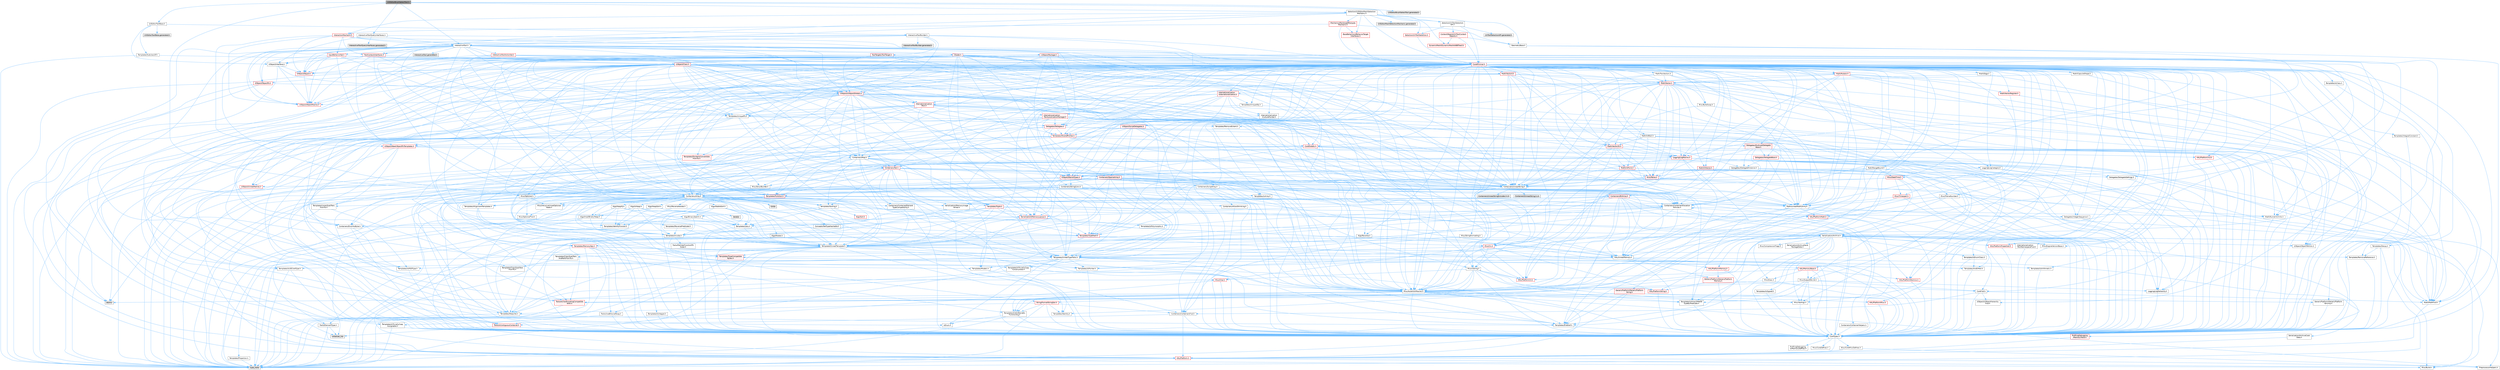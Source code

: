 digraph "UVEditorBrushSelectTool.h"
{
 // INTERACTIVE_SVG=YES
 // LATEX_PDF_SIZE
  bgcolor="transparent";
  edge [fontname=Helvetica,fontsize=10,labelfontname=Helvetica,labelfontsize=10];
  node [fontname=Helvetica,fontsize=10,shape=box,height=0.2,width=0.4];
  Node1 [id="Node000001",label="UVEditorBrushSelectTool.h",height=0.2,width=0.4,color="gray40", fillcolor="grey60", style="filled", fontcolor="black",tooltip=" "];
  Node1 -> Node2 [id="edge1_Node000001_Node000002",color="steelblue1",style="solid",tooltip=" "];
  Node2 [id="Node000002",label="Containers/Array.h",height=0.2,width=0.4,color="grey40", fillcolor="white", style="filled",URL="$df/dd0/Array_8h.html",tooltip=" "];
  Node2 -> Node3 [id="edge2_Node000002_Node000003",color="steelblue1",style="solid",tooltip=" "];
  Node3 [id="Node000003",label="CoreTypes.h",height=0.2,width=0.4,color="grey40", fillcolor="white", style="filled",URL="$dc/dec/CoreTypes_8h.html",tooltip=" "];
  Node3 -> Node4 [id="edge3_Node000003_Node000004",color="steelblue1",style="solid",tooltip=" "];
  Node4 [id="Node000004",label="HAL/Platform.h",height=0.2,width=0.4,color="red", fillcolor="#FFF0F0", style="filled",URL="$d9/dd0/Platform_8h.html",tooltip=" "];
  Node4 -> Node5 [id="edge4_Node000004_Node000005",color="steelblue1",style="solid",tooltip=" "];
  Node5 [id="Node000005",label="Misc/Build.h",height=0.2,width=0.4,color="grey40", fillcolor="white", style="filled",URL="$d3/dbb/Build_8h.html",tooltip=" "];
  Node4 -> Node7 [id="edge5_Node000004_Node000007",color="steelblue1",style="solid",tooltip=" "];
  Node7 [id="Node000007",label="type_traits",height=0.2,width=0.4,color="grey60", fillcolor="#E0E0E0", style="filled",tooltip=" "];
  Node4 -> Node8 [id="edge6_Node000004_Node000008",color="steelblue1",style="solid",tooltip=" "];
  Node8 [id="Node000008",label="PreprocessorHelpers.h",height=0.2,width=0.4,color="grey40", fillcolor="white", style="filled",URL="$db/ddb/PreprocessorHelpers_8h.html",tooltip=" "];
  Node3 -> Node14 [id="edge7_Node000003_Node000014",color="steelblue1",style="solid",tooltip=" "];
  Node14 [id="Node000014",label="ProfilingDebugging\l/UMemoryDefines.h",height=0.2,width=0.4,color="grey40", fillcolor="white", style="filled",URL="$d2/da2/UMemoryDefines_8h.html",tooltip=" "];
  Node3 -> Node15 [id="edge8_Node000003_Node000015",color="steelblue1",style="solid",tooltip=" "];
  Node15 [id="Node000015",label="Misc/CoreMiscDefines.h",height=0.2,width=0.4,color="grey40", fillcolor="white", style="filled",URL="$da/d38/CoreMiscDefines_8h.html",tooltip=" "];
  Node15 -> Node4 [id="edge9_Node000015_Node000004",color="steelblue1",style="solid",tooltip=" "];
  Node15 -> Node8 [id="edge10_Node000015_Node000008",color="steelblue1",style="solid",tooltip=" "];
  Node3 -> Node16 [id="edge11_Node000003_Node000016",color="steelblue1",style="solid",tooltip=" "];
  Node16 [id="Node000016",label="Misc/CoreDefines.h",height=0.2,width=0.4,color="grey40", fillcolor="white", style="filled",URL="$d3/dd2/CoreDefines_8h.html",tooltip=" "];
  Node2 -> Node17 [id="edge12_Node000002_Node000017",color="steelblue1",style="solid",tooltip=" "];
  Node17 [id="Node000017",label="Misc/AssertionMacros.h",height=0.2,width=0.4,color="grey40", fillcolor="white", style="filled",URL="$d0/dfa/AssertionMacros_8h.html",tooltip=" "];
  Node17 -> Node3 [id="edge13_Node000017_Node000003",color="steelblue1",style="solid",tooltip=" "];
  Node17 -> Node4 [id="edge14_Node000017_Node000004",color="steelblue1",style="solid",tooltip=" "];
  Node17 -> Node18 [id="edge15_Node000017_Node000018",color="steelblue1",style="solid",tooltip=" "];
  Node18 [id="Node000018",label="HAL/PlatformMisc.h",height=0.2,width=0.4,color="red", fillcolor="#FFF0F0", style="filled",URL="$d0/df5/PlatformMisc_8h.html",tooltip=" "];
  Node18 -> Node3 [id="edge16_Node000018_Node000003",color="steelblue1",style="solid",tooltip=" "];
  Node17 -> Node8 [id="edge17_Node000017_Node000008",color="steelblue1",style="solid",tooltip=" "];
  Node17 -> Node54 [id="edge18_Node000017_Node000054",color="steelblue1",style="solid",tooltip=" "];
  Node54 [id="Node000054",label="Templates/EnableIf.h",height=0.2,width=0.4,color="grey40", fillcolor="white", style="filled",URL="$d7/d60/EnableIf_8h.html",tooltip=" "];
  Node54 -> Node3 [id="edge19_Node000054_Node000003",color="steelblue1",style="solid",tooltip=" "];
  Node17 -> Node55 [id="edge20_Node000017_Node000055",color="steelblue1",style="solid",tooltip=" "];
  Node55 [id="Node000055",label="Templates/IsArrayOrRefOf\lTypeByPredicate.h",height=0.2,width=0.4,color="grey40", fillcolor="white", style="filled",URL="$d6/da1/IsArrayOrRefOfTypeByPredicate_8h.html",tooltip=" "];
  Node55 -> Node3 [id="edge21_Node000055_Node000003",color="steelblue1",style="solid",tooltip=" "];
  Node17 -> Node56 [id="edge22_Node000017_Node000056",color="steelblue1",style="solid",tooltip=" "];
  Node56 [id="Node000056",label="Templates/IsValidVariadic\lFunctionArg.h",height=0.2,width=0.4,color="grey40", fillcolor="white", style="filled",URL="$d0/dc8/IsValidVariadicFunctionArg_8h.html",tooltip=" "];
  Node56 -> Node3 [id="edge23_Node000056_Node000003",color="steelblue1",style="solid",tooltip=" "];
  Node56 -> Node57 [id="edge24_Node000056_Node000057",color="steelblue1",style="solid",tooltip=" "];
  Node57 [id="Node000057",label="IsEnum.h",height=0.2,width=0.4,color="grey40", fillcolor="white", style="filled",URL="$d4/de5/IsEnum_8h.html",tooltip=" "];
  Node56 -> Node7 [id="edge25_Node000056_Node000007",color="steelblue1",style="solid",tooltip=" "];
  Node17 -> Node58 [id="edge26_Node000017_Node000058",color="steelblue1",style="solid",tooltip=" "];
  Node58 [id="Node000058",label="Traits/IsCharEncodingCompatible\lWith.h",height=0.2,width=0.4,color="red", fillcolor="#FFF0F0", style="filled",URL="$df/dd1/IsCharEncodingCompatibleWith_8h.html",tooltip=" "];
  Node58 -> Node7 [id="edge27_Node000058_Node000007",color="steelblue1",style="solid",tooltip=" "];
  Node17 -> Node60 [id="edge28_Node000017_Node000060",color="steelblue1",style="solid",tooltip=" "];
  Node60 [id="Node000060",label="Misc/VarArgs.h",height=0.2,width=0.4,color="grey40", fillcolor="white", style="filled",URL="$d5/d6f/VarArgs_8h.html",tooltip=" "];
  Node60 -> Node3 [id="edge29_Node000060_Node000003",color="steelblue1",style="solid",tooltip=" "];
  Node17 -> Node61 [id="edge30_Node000017_Node000061",color="steelblue1",style="solid",tooltip=" "];
  Node61 [id="Node000061",label="String/FormatStringSan.h",height=0.2,width=0.4,color="red", fillcolor="#FFF0F0", style="filled",URL="$d3/d8b/FormatStringSan_8h.html",tooltip=" "];
  Node61 -> Node7 [id="edge31_Node000061_Node000007",color="steelblue1",style="solid",tooltip=" "];
  Node61 -> Node3 [id="edge32_Node000061_Node000003",color="steelblue1",style="solid",tooltip=" "];
  Node61 -> Node62 [id="edge33_Node000061_Node000062",color="steelblue1",style="solid",tooltip=" "];
  Node62 [id="Node000062",label="Templates/Requires.h",height=0.2,width=0.4,color="grey40", fillcolor="white", style="filled",URL="$dc/d96/Requires_8h.html",tooltip=" "];
  Node62 -> Node54 [id="edge34_Node000062_Node000054",color="steelblue1",style="solid",tooltip=" "];
  Node62 -> Node7 [id="edge35_Node000062_Node000007",color="steelblue1",style="solid",tooltip=" "];
  Node61 -> Node63 [id="edge36_Node000061_Node000063",color="steelblue1",style="solid",tooltip=" "];
  Node63 [id="Node000063",label="Templates/Identity.h",height=0.2,width=0.4,color="grey40", fillcolor="white", style="filled",URL="$d0/dd5/Identity_8h.html",tooltip=" "];
  Node61 -> Node56 [id="edge37_Node000061_Node000056",color="steelblue1",style="solid",tooltip=" "];
  Node61 -> Node26 [id="edge38_Node000061_Node000026",color="steelblue1",style="solid",tooltip=" "];
  Node26 [id="Node000026",label="Containers/ContainersFwd.h",height=0.2,width=0.4,color="grey40", fillcolor="white", style="filled",URL="$d4/d0a/ContainersFwd_8h.html",tooltip=" "];
  Node26 -> Node4 [id="edge39_Node000026_Node000004",color="steelblue1",style="solid",tooltip=" "];
  Node26 -> Node3 [id="edge40_Node000026_Node000003",color="steelblue1",style="solid",tooltip=" "];
  Node26 -> Node23 [id="edge41_Node000026_Node000023",color="steelblue1",style="solid",tooltip=" "];
  Node23 [id="Node000023",label="Traits/IsContiguousContainer.h",height=0.2,width=0.4,color="red", fillcolor="#FFF0F0", style="filled",URL="$d5/d3c/IsContiguousContainer_8h.html",tooltip=" "];
  Node23 -> Node3 [id="edge42_Node000023_Node000003",color="steelblue1",style="solid",tooltip=" "];
  Node23 -> Node22 [id="edge43_Node000023_Node000022",color="steelblue1",style="solid",tooltip=" "];
  Node22 [id="Node000022",label="initializer_list",height=0.2,width=0.4,color="grey60", fillcolor="#E0E0E0", style="filled",tooltip=" "];
  Node17 -> Node67 [id="edge44_Node000017_Node000067",color="steelblue1",style="solid",tooltip=" "];
  Node67 [id="Node000067",label="atomic",height=0.2,width=0.4,color="grey60", fillcolor="#E0E0E0", style="filled",tooltip=" "];
  Node2 -> Node68 [id="edge45_Node000002_Node000068",color="steelblue1",style="solid",tooltip=" "];
  Node68 [id="Node000068",label="Misc/IntrusiveUnsetOptional\lState.h",height=0.2,width=0.4,color="grey40", fillcolor="white", style="filled",URL="$d2/d0a/IntrusiveUnsetOptionalState_8h.html",tooltip=" "];
  Node68 -> Node69 [id="edge46_Node000068_Node000069",color="steelblue1",style="solid",tooltip=" "];
  Node69 [id="Node000069",label="Misc/OptionalFwd.h",height=0.2,width=0.4,color="grey40", fillcolor="white", style="filled",URL="$dc/d50/OptionalFwd_8h.html",tooltip=" "];
  Node2 -> Node70 [id="edge47_Node000002_Node000070",color="steelblue1",style="solid",tooltip=" "];
  Node70 [id="Node000070",label="Misc/ReverseIterate.h",height=0.2,width=0.4,color="grey40", fillcolor="white", style="filled",URL="$db/de3/ReverseIterate_8h.html",tooltip=" "];
  Node70 -> Node4 [id="edge48_Node000070_Node000004",color="steelblue1",style="solid",tooltip=" "];
  Node70 -> Node71 [id="edge49_Node000070_Node000071",color="steelblue1",style="solid",tooltip=" "];
  Node71 [id="Node000071",label="iterator",height=0.2,width=0.4,color="grey60", fillcolor="#E0E0E0", style="filled",tooltip=" "];
  Node2 -> Node72 [id="edge50_Node000002_Node000072",color="steelblue1",style="solid",tooltip=" "];
  Node72 [id="Node000072",label="HAL/UnrealMemory.h",height=0.2,width=0.4,color="grey40", fillcolor="white", style="filled",URL="$d9/d96/UnrealMemory_8h.html",tooltip=" "];
  Node72 -> Node3 [id="edge51_Node000072_Node000003",color="steelblue1",style="solid",tooltip=" "];
  Node72 -> Node73 [id="edge52_Node000072_Node000073",color="steelblue1",style="solid",tooltip=" "];
  Node73 [id="Node000073",label="GenericPlatform/GenericPlatform\lMemory.h",height=0.2,width=0.4,color="red", fillcolor="#FFF0F0", style="filled",URL="$dd/d22/GenericPlatformMemory_8h.html",tooltip=" "];
  Node73 -> Node25 [id="edge53_Node000073_Node000025",color="steelblue1",style="solid",tooltip=" "];
  Node25 [id="Node000025",label="CoreFwd.h",height=0.2,width=0.4,color="grey40", fillcolor="white", style="filled",URL="$d1/d1e/CoreFwd_8h.html",tooltip=" "];
  Node25 -> Node3 [id="edge54_Node000025_Node000003",color="steelblue1",style="solid",tooltip=" "];
  Node25 -> Node26 [id="edge55_Node000025_Node000026",color="steelblue1",style="solid",tooltip=" "];
  Node25 -> Node27 [id="edge56_Node000025_Node000027",color="steelblue1",style="solid",tooltip=" "];
  Node27 [id="Node000027",label="Math/MathFwd.h",height=0.2,width=0.4,color="grey40", fillcolor="white", style="filled",URL="$d2/d10/MathFwd_8h.html",tooltip=" "];
  Node27 -> Node4 [id="edge57_Node000027_Node000004",color="steelblue1",style="solid",tooltip=" "];
  Node25 -> Node28 [id="edge58_Node000025_Node000028",color="steelblue1",style="solid",tooltip=" "];
  Node28 [id="Node000028",label="UObject/UObjectHierarchy\lFwd.h",height=0.2,width=0.4,color="grey40", fillcolor="white", style="filled",URL="$d3/d13/UObjectHierarchyFwd_8h.html",tooltip=" "];
  Node73 -> Node3 [id="edge59_Node000073_Node000003",color="steelblue1",style="solid",tooltip=" "];
  Node73 -> Node74 [id="edge60_Node000073_Node000074",color="steelblue1",style="solid",tooltip=" "];
  Node74 [id="Node000074",label="HAL/PlatformString.h",height=0.2,width=0.4,color="red", fillcolor="#FFF0F0", style="filled",URL="$db/db5/PlatformString_8h.html",tooltip=" "];
  Node74 -> Node3 [id="edge61_Node000074_Node000003",color="steelblue1",style="solid",tooltip=" "];
  Node72 -> Node76 [id="edge62_Node000072_Node000076",color="steelblue1",style="solid",tooltip=" "];
  Node76 [id="Node000076",label="HAL/MemoryBase.h",height=0.2,width=0.4,color="red", fillcolor="#FFF0F0", style="filled",URL="$d6/d9f/MemoryBase_8h.html",tooltip=" "];
  Node76 -> Node3 [id="edge63_Node000076_Node000003",color="steelblue1",style="solid",tooltip=" "];
  Node76 -> Node47 [id="edge64_Node000076_Node000047",color="steelblue1",style="solid",tooltip=" "];
  Node47 [id="Node000047",label="HAL/PlatformAtomics.h",height=0.2,width=0.4,color="red", fillcolor="#FFF0F0", style="filled",URL="$d3/d36/PlatformAtomics_8h.html",tooltip=" "];
  Node47 -> Node3 [id="edge65_Node000047_Node000003",color="steelblue1",style="solid",tooltip=" "];
  Node76 -> Node30 [id="edge66_Node000076_Node000030",color="steelblue1",style="solid",tooltip=" "];
  Node30 [id="Node000030",label="HAL/PlatformCrt.h",height=0.2,width=0.4,color="red", fillcolor="#FFF0F0", style="filled",URL="$d8/d75/PlatformCrt_8h.html",tooltip=" "];
  Node76 -> Node77 [id="edge67_Node000076_Node000077",color="steelblue1",style="solid",tooltip=" "];
  Node77 [id="Node000077",label="Misc/Exec.h",height=0.2,width=0.4,color="grey40", fillcolor="white", style="filled",URL="$de/ddb/Exec_8h.html",tooltip=" "];
  Node77 -> Node3 [id="edge68_Node000077_Node000003",color="steelblue1",style="solid",tooltip=" "];
  Node77 -> Node17 [id="edge69_Node000077_Node000017",color="steelblue1",style="solid",tooltip=" "];
  Node76 -> Node78 [id="edge70_Node000076_Node000078",color="steelblue1",style="solid",tooltip=" "];
  Node78 [id="Node000078",label="Misc/OutputDevice.h",height=0.2,width=0.4,color="grey40", fillcolor="white", style="filled",URL="$d7/d32/OutputDevice_8h.html",tooltip=" "];
  Node78 -> Node25 [id="edge71_Node000078_Node000025",color="steelblue1",style="solid",tooltip=" "];
  Node78 -> Node3 [id="edge72_Node000078_Node000003",color="steelblue1",style="solid",tooltip=" "];
  Node78 -> Node79 [id="edge73_Node000078_Node000079",color="steelblue1",style="solid",tooltip=" "];
  Node79 [id="Node000079",label="Logging/LogVerbosity.h",height=0.2,width=0.4,color="grey40", fillcolor="white", style="filled",URL="$d2/d8f/LogVerbosity_8h.html",tooltip=" "];
  Node79 -> Node3 [id="edge74_Node000079_Node000003",color="steelblue1",style="solid",tooltip=" "];
  Node78 -> Node60 [id="edge75_Node000078_Node000060",color="steelblue1",style="solid",tooltip=" "];
  Node78 -> Node55 [id="edge76_Node000078_Node000055",color="steelblue1",style="solid",tooltip=" "];
  Node78 -> Node56 [id="edge77_Node000078_Node000056",color="steelblue1",style="solid",tooltip=" "];
  Node78 -> Node58 [id="edge78_Node000078_Node000058",color="steelblue1",style="solid",tooltip=" "];
  Node72 -> Node89 [id="edge79_Node000072_Node000089",color="steelblue1",style="solid",tooltip=" "];
  Node89 [id="Node000089",label="HAL/PlatformMemory.h",height=0.2,width=0.4,color="red", fillcolor="#FFF0F0", style="filled",URL="$de/d68/PlatformMemory_8h.html",tooltip=" "];
  Node89 -> Node3 [id="edge80_Node000089_Node000003",color="steelblue1",style="solid",tooltip=" "];
  Node89 -> Node73 [id="edge81_Node000089_Node000073",color="steelblue1",style="solid",tooltip=" "];
  Node72 -> Node91 [id="edge82_Node000072_Node000091",color="steelblue1",style="solid",tooltip=" "];
  Node91 [id="Node000091",label="ProfilingDebugging\l/MemoryTrace.h",height=0.2,width=0.4,color="red", fillcolor="#FFF0F0", style="filled",URL="$da/dd7/MemoryTrace_8h.html",tooltip=" "];
  Node91 -> Node4 [id="edge83_Node000091_Node000004",color="steelblue1",style="solid",tooltip=" "];
  Node72 -> Node92 [id="edge84_Node000072_Node000092",color="steelblue1",style="solid",tooltip=" "];
  Node92 [id="Node000092",label="Templates/IsPointer.h",height=0.2,width=0.4,color="grey40", fillcolor="white", style="filled",URL="$d7/d05/IsPointer_8h.html",tooltip=" "];
  Node92 -> Node3 [id="edge85_Node000092_Node000003",color="steelblue1",style="solid",tooltip=" "];
  Node2 -> Node93 [id="edge86_Node000002_Node000093",color="steelblue1",style="solid",tooltip=" "];
  Node93 [id="Node000093",label="Templates/UnrealTypeTraits.h",height=0.2,width=0.4,color="grey40", fillcolor="white", style="filled",URL="$d2/d2d/UnrealTypeTraits_8h.html",tooltip=" "];
  Node93 -> Node3 [id="edge87_Node000093_Node000003",color="steelblue1",style="solid",tooltip=" "];
  Node93 -> Node92 [id="edge88_Node000093_Node000092",color="steelblue1",style="solid",tooltip=" "];
  Node93 -> Node17 [id="edge89_Node000093_Node000017",color="steelblue1",style="solid",tooltip=" "];
  Node93 -> Node85 [id="edge90_Node000093_Node000085",color="steelblue1",style="solid",tooltip=" "];
  Node85 [id="Node000085",label="Templates/AndOrNot.h",height=0.2,width=0.4,color="grey40", fillcolor="white", style="filled",URL="$db/d0a/AndOrNot_8h.html",tooltip=" "];
  Node85 -> Node3 [id="edge91_Node000085_Node000003",color="steelblue1",style="solid",tooltip=" "];
  Node93 -> Node54 [id="edge92_Node000093_Node000054",color="steelblue1",style="solid",tooltip=" "];
  Node93 -> Node94 [id="edge93_Node000093_Node000094",color="steelblue1",style="solid",tooltip=" "];
  Node94 [id="Node000094",label="Templates/IsArithmetic.h",height=0.2,width=0.4,color="grey40", fillcolor="white", style="filled",URL="$d2/d5d/IsArithmetic_8h.html",tooltip=" "];
  Node94 -> Node3 [id="edge94_Node000094_Node000003",color="steelblue1",style="solid",tooltip=" "];
  Node93 -> Node57 [id="edge95_Node000093_Node000057",color="steelblue1",style="solid",tooltip=" "];
  Node93 -> Node95 [id="edge96_Node000093_Node000095",color="steelblue1",style="solid",tooltip=" "];
  Node95 [id="Node000095",label="Templates/Models.h",height=0.2,width=0.4,color="grey40", fillcolor="white", style="filled",URL="$d3/d0c/Models_8h.html",tooltip=" "];
  Node95 -> Node63 [id="edge97_Node000095_Node000063",color="steelblue1",style="solid",tooltip=" "];
  Node93 -> Node96 [id="edge98_Node000093_Node000096",color="steelblue1",style="solid",tooltip=" "];
  Node96 [id="Node000096",label="Templates/IsPODType.h",height=0.2,width=0.4,color="grey40", fillcolor="white", style="filled",URL="$d7/db1/IsPODType_8h.html",tooltip=" "];
  Node96 -> Node3 [id="edge99_Node000096_Node000003",color="steelblue1",style="solid",tooltip=" "];
  Node93 -> Node97 [id="edge100_Node000093_Node000097",color="steelblue1",style="solid",tooltip=" "];
  Node97 [id="Node000097",label="Templates/IsUECoreType.h",height=0.2,width=0.4,color="grey40", fillcolor="white", style="filled",URL="$d1/db8/IsUECoreType_8h.html",tooltip=" "];
  Node97 -> Node3 [id="edge101_Node000097_Node000003",color="steelblue1",style="solid",tooltip=" "];
  Node97 -> Node7 [id="edge102_Node000097_Node000007",color="steelblue1",style="solid",tooltip=" "];
  Node93 -> Node86 [id="edge103_Node000093_Node000086",color="steelblue1",style="solid",tooltip=" "];
  Node86 [id="Node000086",label="Templates/IsTriviallyCopy\lConstructible.h",height=0.2,width=0.4,color="grey40", fillcolor="white", style="filled",URL="$d3/d78/IsTriviallyCopyConstructible_8h.html",tooltip=" "];
  Node86 -> Node3 [id="edge104_Node000086_Node000003",color="steelblue1",style="solid",tooltip=" "];
  Node86 -> Node7 [id="edge105_Node000086_Node000007",color="steelblue1",style="solid",tooltip=" "];
  Node2 -> Node98 [id="edge106_Node000002_Node000098",color="steelblue1",style="solid",tooltip=" "];
  Node98 [id="Node000098",label="Templates/UnrealTemplate.h",height=0.2,width=0.4,color="grey40", fillcolor="white", style="filled",URL="$d4/d24/UnrealTemplate_8h.html",tooltip=" "];
  Node98 -> Node3 [id="edge107_Node000098_Node000003",color="steelblue1",style="solid",tooltip=" "];
  Node98 -> Node92 [id="edge108_Node000098_Node000092",color="steelblue1",style="solid",tooltip=" "];
  Node98 -> Node72 [id="edge109_Node000098_Node000072",color="steelblue1",style="solid",tooltip=" "];
  Node98 -> Node99 [id="edge110_Node000098_Node000099",color="steelblue1",style="solid",tooltip=" "];
  Node99 [id="Node000099",label="Templates/CopyQualifiers\lAndRefsFromTo.h",height=0.2,width=0.4,color="grey40", fillcolor="white", style="filled",URL="$d3/db3/CopyQualifiersAndRefsFromTo_8h.html",tooltip=" "];
  Node99 -> Node100 [id="edge111_Node000099_Node000100",color="steelblue1",style="solid",tooltip=" "];
  Node100 [id="Node000100",label="Templates/CopyQualifiers\lFromTo.h",height=0.2,width=0.4,color="grey40", fillcolor="white", style="filled",URL="$d5/db4/CopyQualifiersFromTo_8h.html",tooltip=" "];
  Node98 -> Node93 [id="edge112_Node000098_Node000093",color="steelblue1",style="solid",tooltip=" "];
  Node98 -> Node101 [id="edge113_Node000098_Node000101",color="steelblue1",style="solid",tooltip=" "];
  Node101 [id="Node000101",label="Templates/RemoveReference.h",height=0.2,width=0.4,color="grey40", fillcolor="white", style="filled",URL="$da/dbe/RemoveReference_8h.html",tooltip=" "];
  Node101 -> Node3 [id="edge114_Node000101_Node000003",color="steelblue1",style="solid",tooltip=" "];
  Node98 -> Node62 [id="edge115_Node000098_Node000062",color="steelblue1",style="solid",tooltip=" "];
  Node98 -> Node102 [id="edge116_Node000098_Node000102",color="steelblue1",style="solid",tooltip=" "];
  Node102 [id="Node000102",label="Templates/TypeCompatible\lBytes.h",height=0.2,width=0.4,color="red", fillcolor="#FFF0F0", style="filled",URL="$df/d0a/TypeCompatibleBytes_8h.html",tooltip=" "];
  Node102 -> Node3 [id="edge117_Node000102_Node000003",color="steelblue1",style="solid",tooltip=" "];
  Node102 -> Node7 [id="edge118_Node000102_Node000007",color="steelblue1",style="solid",tooltip=" "];
  Node98 -> Node63 [id="edge119_Node000098_Node000063",color="steelblue1",style="solid",tooltip=" "];
  Node98 -> Node23 [id="edge120_Node000098_Node000023",color="steelblue1",style="solid",tooltip=" "];
  Node98 -> Node103 [id="edge121_Node000098_Node000103",color="steelblue1",style="solid",tooltip=" "];
  Node103 [id="Node000103",label="Traits/UseBitwiseSwap.h",height=0.2,width=0.4,color="grey40", fillcolor="white", style="filled",URL="$db/df3/UseBitwiseSwap_8h.html",tooltip=" "];
  Node103 -> Node3 [id="edge122_Node000103_Node000003",color="steelblue1",style="solid",tooltip=" "];
  Node103 -> Node7 [id="edge123_Node000103_Node000007",color="steelblue1",style="solid",tooltip=" "];
  Node98 -> Node7 [id="edge124_Node000098_Node000007",color="steelblue1",style="solid",tooltip=" "];
  Node2 -> Node104 [id="edge125_Node000002_Node000104",color="steelblue1",style="solid",tooltip=" "];
  Node104 [id="Node000104",label="Containers/AllowShrinking.h",height=0.2,width=0.4,color="grey40", fillcolor="white", style="filled",URL="$d7/d1a/AllowShrinking_8h.html",tooltip=" "];
  Node104 -> Node3 [id="edge126_Node000104_Node000003",color="steelblue1",style="solid",tooltip=" "];
  Node2 -> Node105 [id="edge127_Node000002_Node000105",color="steelblue1",style="solid",tooltip=" "];
  Node105 [id="Node000105",label="Containers/ContainerAllocation\lPolicies.h",height=0.2,width=0.4,color="grey40", fillcolor="white", style="filled",URL="$d7/dff/ContainerAllocationPolicies_8h.html",tooltip=" "];
  Node105 -> Node3 [id="edge128_Node000105_Node000003",color="steelblue1",style="solid",tooltip=" "];
  Node105 -> Node106 [id="edge129_Node000105_Node000106",color="steelblue1",style="solid",tooltip=" "];
  Node106 [id="Node000106",label="Containers/ContainerHelpers.h",height=0.2,width=0.4,color="grey40", fillcolor="white", style="filled",URL="$d7/d33/ContainerHelpers_8h.html",tooltip=" "];
  Node106 -> Node3 [id="edge130_Node000106_Node000003",color="steelblue1",style="solid",tooltip=" "];
  Node105 -> Node105 [id="edge131_Node000105_Node000105",color="steelblue1",style="solid",tooltip=" "];
  Node105 -> Node107 [id="edge132_Node000105_Node000107",color="steelblue1",style="solid",tooltip=" "];
  Node107 [id="Node000107",label="HAL/PlatformMath.h",height=0.2,width=0.4,color="red", fillcolor="#FFF0F0", style="filled",URL="$dc/d53/PlatformMath_8h.html",tooltip=" "];
  Node107 -> Node3 [id="edge133_Node000107_Node000003",color="steelblue1",style="solid",tooltip=" "];
  Node105 -> Node72 [id="edge134_Node000105_Node000072",color="steelblue1",style="solid",tooltip=" "];
  Node105 -> Node40 [id="edge135_Node000105_Node000040",color="steelblue1",style="solid",tooltip=" "];
  Node40 [id="Node000040",label="Math/NumericLimits.h",height=0.2,width=0.4,color="grey40", fillcolor="white", style="filled",URL="$df/d1b/NumericLimits_8h.html",tooltip=" "];
  Node40 -> Node3 [id="edge136_Node000040_Node000003",color="steelblue1",style="solid",tooltip=" "];
  Node105 -> Node17 [id="edge137_Node000105_Node000017",color="steelblue1",style="solid",tooltip=" "];
  Node105 -> Node115 [id="edge138_Node000105_Node000115",color="steelblue1",style="solid",tooltip=" "];
  Node115 [id="Node000115",label="Templates/IsPolymorphic.h",height=0.2,width=0.4,color="grey40", fillcolor="white", style="filled",URL="$dc/d20/IsPolymorphic_8h.html",tooltip=" "];
  Node105 -> Node116 [id="edge139_Node000105_Node000116",color="steelblue1",style="solid",tooltip=" "];
  Node116 [id="Node000116",label="Templates/MemoryOps.h",height=0.2,width=0.4,color="red", fillcolor="#FFF0F0", style="filled",URL="$db/dea/MemoryOps_8h.html",tooltip=" "];
  Node116 -> Node3 [id="edge140_Node000116_Node000003",color="steelblue1",style="solid",tooltip=" "];
  Node116 -> Node72 [id="edge141_Node000116_Node000072",color="steelblue1",style="solid",tooltip=" "];
  Node116 -> Node87 [id="edge142_Node000116_Node000087",color="steelblue1",style="solid",tooltip=" "];
  Node87 [id="Node000087",label="Templates/IsTriviallyCopy\lAssignable.h",height=0.2,width=0.4,color="grey40", fillcolor="white", style="filled",URL="$d2/df2/IsTriviallyCopyAssignable_8h.html",tooltip=" "];
  Node87 -> Node3 [id="edge143_Node000087_Node000003",color="steelblue1",style="solid",tooltip=" "];
  Node87 -> Node7 [id="edge144_Node000087_Node000007",color="steelblue1",style="solid",tooltip=" "];
  Node116 -> Node86 [id="edge145_Node000116_Node000086",color="steelblue1",style="solid",tooltip=" "];
  Node116 -> Node62 [id="edge146_Node000116_Node000062",color="steelblue1",style="solid",tooltip=" "];
  Node116 -> Node93 [id="edge147_Node000116_Node000093",color="steelblue1",style="solid",tooltip=" "];
  Node116 -> Node103 [id="edge148_Node000116_Node000103",color="steelblue1",style="solid",tooltip=" "];
  Node116 -> Node7 [id="edge149_Node000116_Node000007",color="steelblue1",style="solid",tooltip=" "];
  Node105 -> Node102 [id="edge150_Node000105_Node000102",color="steelblue1",style="solid",tooltip=" "];
  Node105 -> Node7 [id="edge151_Node000105_Node000007",color="steelblue1",style="solid",tooltip=" "];
  Node2 -> Node117 [id="edge152_Node000002_Node000117",color="steelblue1",style="solid",tooltip=" "];
  Node117 [id="Node000117",label="Containers/ContainerElement\lTypeCompatibility.h",height=0.2,width=0.4,color="grey40", fillcolor="white", style="filled",URL="$df/ddf/ContainerElementTypeCompatibility_8h.html",tooltip=" "];
  Node117 -> Node3 [id="edge153_Node000117_Node000003",color="steelblue1",style="solid",tooltip=" "];
  Node117 -> Node93 [id="edge154_Node000117_Node000093",color="steelblue1",style="solid",tooltip=" "];
  Node2 -> Node118 [id="edge155_Node000002_Node000118",color="steelblue1",style="solid",tooltip=" "];
  Node118 [id="Node000118",label="Serialization/Archive.h",height=0.2,width=0.4,color="grey40", fillcolor="white", style="filled",URL="$d7/d3b/Archive_8h.html",tooltip=" "];
  Node118 -> Node25 [id="edge156_Node000118_Node000025",color="steelblue1",style="solid",tooltip=" "];
  Node118 -> Node3 [id="edge157_Node000118_Node000003",color="steelblue1",style="solid",tooltip=" "];
  Node118 -> Node119 [id="edge158_Node000118_Node000119",color="steelblue1",style="solid",tooltip=" "];
  Node119 [id="Node000119",label="HAL/PlatformProperties.h",height=0.2,width=0.4,color="red", fillcolor="#FFF0F0", style="filled",URL="$d9/db0/PlatformProperties_8h.html",tooltip=" "];
  Node119 -> Node3 [id="edge159_Node000119_Node000003",color="steelblue1",style="solid",tooltip=" "];
  Node118 -> Node122 [id="edge160_Node000118_Node000122",color="steelblue1",style="solid",tooltip=" "];
  Node122 [id="Node000122",label="Internationalization\l/TextNamespaceFwd.h",height=0.2,width=0.4,color="grey40", fillcolor="white", style="filled",URL="$d8/d97/TextNamespaceFwd_8h.html",tooltip=" "];
  Node122 -> Node3 [id="edge161_Node000122_Node000003",color="steelblue1",style="solid",tooltip=" "];
  Node118 -> Node27 [id="edge162_Node000118_Node000027",color="steelblue1",style="solid",tooltip=" "];
  Node118 -> Node17 [id="edge163_Node000118_Node000017",color="steelblue1",style="solid",tooltip=" "];
  Node118 -> Node5 [id="edge164_Node000118_Node000005",color="steelblue1",style="solid",tooltip=" "];
  Node118 -> Node41 [id="edge165_Node000118_Node000041",color="steelblue1",style="solid",tooltip=" "];
  Node41 [id="Node000041",label="Misc/CompressionFlags.h",height=0.2,width=0.4,color="grey40", fillcolor="white", style="filled",URL="$d9/d76/CompressionFlags_8h.html",tooltip=" "];
  Node118 -> Node123 [id="edge166_Node000118_Node000123",color="steelblue1",style="solid",tooltip=" "];
  Node123 [id="Node000123",label="Misc/EngineVersionBase.h",height=0.2,width=0.4,color="grey40", fillcolor="white", style="filled",URL="$d5/d2b/EngineVersionBase_8h.html",tooltip=" "];
  Node123 -> Node3 [id="edge167_Node000123_Node000003",color="steelblue1",style="solid",tooltip=" "];
  Node118 -> Node60 [id="edge168_Node000118_Node000060",color="steelblue1",style="solid",tooltip=" "];
  Node118 -> Node124 [id="edge169_Node000118_Node000124",color="steelblue1",style="solid",tooltip=" "];
  Node124 [id="Node000124",label="Serialization/ArchiveCook\lData.h",height=0.2,width=0.4,color="grey40", fillcolor="white", style="filled",URL="$dc/db6/ArchiveCookData_8h.html",tooltip=" "];
  Node124 -> Node4 [id="edge170_Node000124_Node000004",color="steelblue1",style="solid",tooltip=" "];
  Node118 -> Node125 [id="edge171_Node000118_Node000125",color="steelblue1",style="solid",tooltip=" "];
  Node125 [id="Node000125",label="Serialization/ArchiveSave\lPackageData.h",height=0.2,width=0.4,color="grey40", fillcolor="white", style="filled",URL="$d1/d37/ArchiveSavePackageData_8h.html",tooltip=" "];
  Node118 -> Node54 [id="edge172_Node000118_Node000054",color="steelblue1",style="solid",tooltip=" "];
  Node118 -> Node55 [id="edge173_Node000118_Node000055",color="steelblue1",style="solid",tooltip=" "];
  Node118 -> Node126 [id="edge174_Node000118_Node000126",color="steelblue1",style="solid",tooltip=" "];
  Node126 [id="Node000126",label="Templates/IsEnumClass.h",height=0.2,width=0.4,color="grey40", fillcolor="white", style="filled",URL="$d7/d15/IsEnumClass_8h.html",tooltip=" "];
  Node126 -> Node3 [id="edge175_Node000126_Node000003",color="steelblue1",style="solid",tooltip=" "];
  Node126 -> Node85 [id="edge176_Node000126_Node000085",color="steelblue1",style="solid",tooltip=" "];
  Node118 -> Node112 [id="edge177_Node000118_Node000112",color="steelblue1",style="solid",tooltip=" "];
  Node112 [id="Node000112",label="Templates/IsSigned.h",height=0.2,width=0.4,color="grey40", fillcolor="white", style="filled",URL="$d8/dd8/IsSigned_8h.html",tooltip=" "];
  Node112 -> Node3 [id="edge178_Node000112_Node000003",color="steelblue1",style="solid",tooltip=" "];
  Node118 -> Node56 [id="edge179_Node000118_Node000056",color="steelblue1",style="solid",tooltip=" "];
  Node118 -> Node98 [id="edge180_Node000118_Node000098",color="steelblue1",style="solid",tooltip=" "];
  Node118 -> Node58 [id="edge181_Node000118_Node000058",color="steelblue1",style="solid",tooltip=" "];
  Node118 -> Node127 [id="edge182_Node000118_Node000127",color="steelblue1",style="solid",tooltip=" "];
  Node127 [id="Node000127",label="UObject/ObjectVersion.h",height=0.2,width=0.4,color="grey40", fillcolor="white", style="filled",URL="$da/d63/ObjectVersion_8h.html",tooltip=" "];
  Node127 -> Node3 [id="edge183_Node000127_Node000003",color="steelblue1",style="solid",tooltip=" "];
  Node2 -> Node128 [id="edge184_Node000002_Node000128",color="steelblue1",style="solid",tooltip=" "];
  Node128 [id="Node000128",label="Serialization/MemoryImage\lWriter.h",height=0.2,width=0.4,color="grey40", fillcolor="white", style="filled",URL="$d0/d08/MemoryImageWriter_8h.html",tooltip=" "];
  Node128 -> Node3 [id="edge185_Node000128_Node000003",color="steelblue1",style="solid",tooltip=" "];
  Node128 -> Node129 [id="edge186_Node000128_Node000129",color="steelblue1",style="solid",tooltip=" "];
  Node129 [id="Node000129",label="Serialization/MemoryLayout.h",height=0.2,width=0.4,color="red", fillcolor="#FFF0F0", style="filled",URL="$d7/d66/MemoryLayout_8h.html",tooltip=" "];
  Node129 -> Node132 [id="edge187_Node000129_Node000132",color="steelblue1",style="solid",tooltip=" "];
  Node132 [id="Node000132",label="Containers/EnumAsByte.h",height=0.2,width=0.4,color="grey40", fillcolor="white", style="filled",URL="$d6/d9a/EnumAsByte_8h.html",tooltip=" "];
  Node132 -> Node3 [id="edge188_Node000132_Node000003",color="steelblue1",style="solid",tooltip=" "];
  Node132 -> Node96 [id="edge189_Node000132_Node000096",color="steelblue1",style="solid",tooltip=" "];
  Node132 -> Node133 [id="edge190_Node000132_Node000133",color="steelblue1",style="solid",tooltip=" "];
  Node133 [id="Node000133",label="Templates/TypeHash.h",height=0.2,width=0.4,color="red", fillcolor="#FFF0F0", style="filled",URL="$d1/d62/TypeHash_8h.html",tooltip=" "];
  Node133 -> Node3 [id="edge191_Node000133_Node000003",color="steelblue1",style="solid",tooltip=" "];
  Node133 -> Node62 [id="edge192_Node000133_Node000062",color="steelblue1",style="solid",tooltip=" "];
  Node133 -> Node134 [id="edge193_Node000133_Node000134",color="steelblue1",style="solid",tooltip=" "];
  Node134 [id="Node000134",label="Misc/Crc.h",height=0.2,width=0.4,color="red", fillcolor="#FFF0F0", style="filled",URL="$d4/dd2/Crc_8h.html",tooltip=" "];
  Node134 -> Node3 [id="edge194_Node000134_Node000003",color="steelblue1",style="solid",tooltip=" "];
  Node134 -> Node74 [id="edge195_Node000134_Node000074",color="steelblue1",style="solid",tooltip=" "];
  Node134 -> Node17 [id="edge196_Node000134_Node000017",color="steelblue1",style="solid",tooltip=" "];
  Node134 -> Node135 [id="edge197_Node000134_Node000135",color="steelblue1",style="solid",tooltip=" "];
  Node135 [id="Node000135",label="Misc/CString.h",height=0.2,width=0.4,color="grey40", fillcolor="white", style="filled",URL="$d2/d49/CString_8h.html",tooltip=" "];
  Node135 -> Node3 [id="edge198_Node000135_Node000003",color="steelblue1",style="solid",tooltip=" "];
  Node135 -> Node30 [id="edge199_Node000135_Node000030",color="steelblue1",style="solid",tooltip=" "];
  Node135 -> Node74 [id="edge200_Node000135_Node000074",color="steelblue1",style="solid",tooltip=" "];
  Node135 -> Node17 [id="edge201_Node000135_Node000017",color="steelblue1",style="solid",tooltip=" "];
  Node135 -> Node136 [id="edge202_Node000135_Node000136",color="steelblue1",style="solid",tooltip=" "];
  Node136 [id="Node000136",label="Misc/Char.h",height=0.2,width=0.4,color="red", fillcolor="#FFF0F0", style="filled",URL="$d0/d58/Char_8h.html",tooltip=" "];
  Node136 -> Node3 [id="edge203_Node000136_Node000003",color="steelblue1",style="solid",tooltip=" "];
  Node136 -> Node7 [id="edge204_Node000136_Node000007",color="steelblue1",style="solid",tooltip=" "];
  Node135 -> Node60 [id="edge205_Node000135_Node000060",color="steelblue1",style="solid",tooltip=" "];
  Node135 -> Node55 [id="edge206_Node000135_Node000055",color="steelblue1",style="solid",tooltip=" "];
  Node135 -> Node56 [id="edge207_Node000135_Node000056",color="steelblue1",style="solid",tooltip=" "];
  Node135 -> Node58 [id="edge208_Node000135_Node000058",color="steelblue1",style="solid",tooltip=" "];
  Node134 -> Node136 [id="edge209_Node000134_Node000136",color="steelblue1",style="solid",tooltip=" "];
  Node134 -> Node93 [id="edge210_Node000134_Node000093",color="steelblue1",style="solid",tooltip=" "];
  Node133 -> Node7 [id="edge211_Node000133_Node000007",color="steelblue1",style="solid",tooltip=" "];
  Node129 -> Node72 [id="edge212_Node000129_Node000072",color="steelblue1",style="solid",tooltip=" "];
  Node129 -> Node54 [id="edge213_Node000129_Node000054",color="steelblue1",style="solid",tooltip=" "];
  Node129 -> Node115 [id="edge214_Node000129_Node000115",color="steelblue1",style="solid",tooltip=" "];
  Node129 -> Node95 [id="edge215_Node000129_Node000095",color="steelblue1",style="solid",tooltip=" "];
  Node129 -> Node98 [id="edge216_Node000129_Node000098",color="steelblue1",style="solid",tooltip=" "];
  Node2 -> Node142 [id="edge217_Node000002_Node000142",color="steelblue1",style="solid",tooltip=" "];
  Node142 [id="Node000142",label="Algo/Heapify.h",height=0.2,width=0.4,color="grey40", fillcolor="white", style="filled",URL="$d0/d2a/Heapify_8h.html",tooltip=" "];
  Node142 -> Node143 [id="edge218_Node000142_Node000143",color="steelblue1",style="solid",tooltip=" "];
  Node143 [id="Node000143",label="Algo/Impl/BinaryHeap.h",height=0.2,width=0.4,color="grey40", fillcolor="white", style="filled",URL="$d7/da3/Algo_2Impl_2BinaryHeap_8h.html",tooltip=" "];
  Node143 -> Node144 [id="edge219_Node000143_Node000144",color="steelblue1",style="solid",tooltip=" "];
  Node144 [id="Node000144",label="Templates/Invoke.h",height=0.2,width=0.4,color="grey40", fillcolor="white", style="filled",URL="$d7/deb/Invoke_8h.html",tooltip=" "];
  Node144 -> Node3 [id="edge220_Node000144_Node000003",color="steelblue1",style="solid",tooltip=" "];
  Node144 -> Node145 [id="edge221_Node000144_Node000145",color="steelblue1",style="solid",tooltip=" "];
  Node145 [id="Node000145",label="Traits/MemberFunctionPtr\lOuter.h",height=0.2,width=0.4,color="grey40", fillcolor="white", style="filled",URL="$db/da7/MemberFunctionPtrOuter_8h.html",tooltip=" "];
  Node144 -> Node98 [id="edge222_Node000144_Node000098",color="steelblue1",style="solid",tooltip=" "];
  Node144 -> Node7 [id="edge223_Node000144_Node000007",color="steelblue1",style="solid",tooltip=" "];
  Node143 -> Node146 [id="edge224_Node000143_Node000146",color="steelblue1",style="solid",tooltip=" "];
  Node146 [id="Node000146",label="Templates/Projection.h",height=0.2,width=0.4,color="grey40", fillcolor="white", style="filled",URL="$d7/df0/Projection_8h.html",tooltip=" "];
  Node146 -> Node7 [id="edge225_Node000146_Node000007",color="steelblue1",style="solid",tooltip=" "];
  Node143 -> Node147 [id="edge226_Node000143_Node000147",color="steelblue1",style="solid",tooltip=" "];
  Node147 [id="Node000147",label="Templates/ReversePredicate.h",height=0.2,width=0.4,color="grey40", fillcolor="white", style="filled",URL="$d8/d28/ReversePredicate_8h.html",tooltip=" "];
  Node147 -> Node144 [id="edge227_Node000147_Node000144",color="steelblue1",style="solid",tooltip=" "];
  Node147 -> Node98 [id="edge228_Node000147_Node000098",color="steelblue1",style="solid",tooltip=" "];
  Node143 -> Node7 [id="edge229_Node000143_Node000007",color="steelblue1",style="solid",tooltip=" "];
  Node142 -> Node148 [id="edge230_Node000142_Node000148",color="steelblue1",style="solid",tooltip=" "];
  Node148 [id="Node000148",label="Templates/IdentityFunctor.h",height=0.2,width=0.4,color="grey40", fillcolor="white", style="filled",URL="$d7/d2e/IdentityFunctor_8h.html",tooltip=" "];
  Node148 -> Node4 [id="edge231_Node000148_Node000004",color="steelblue1",style="solid",tooltip=" "];
  Node142 -> Node144 [id="edge232_Node000142_Node000144",color="steelblue1",style="solid",tooltip=" "];
  Node142 -> Node149 [id="edge233_Node000142_Node000149",color="steelblue1",style="solid",tooltip=" "];
  Node149 [id="Node000149",label="Templates/Less.h",height=0.2,width=0.4,color="grey40", fillcolor="white", style="filled",URL="$de/dc8/Less_8h.html",tooltip=" "];
  Node149 -> Node3 [id="edge234_Node000149_Node000003",color="steelblue1",style="solid",tooltip=" "];
  Node149 -> Node98 [id="edge235_Node000149_Node000098",color="steelblue1",style="solid",tooltip=" "];
  Node142 -> Node98 [id="edge236_Node000142_Node000098",color="steelblue1",style="solid",tooltip=" "];
  Node2 -> Node150 [id="edge237_Node000002_Node000150",color="steelblue1",style="solid",tooltip=" "];
  Node150 [id="Node000150",label="Algo/HeapSort.h",height=0.2,width=0.4,color="grey40", fillcolor="white", style="filled",URL="$d3/d92/HeapSort_8h.html",tooltip=" "];
  Node150 -> Node143 [id="edge238_Node000150_Node000143",color="steelblue1",style="solid",tooltip=" "];
  Node150 -> Node148 [id="edge239_Node000150_Node000148",color="steelblue1",style="solid",tooltip=" "];
  Node150 -> Node149 [id="edge240_Node000150_Node000149",color="steelblue1",style="solid",tooltip=" "];
  Node150 -> Node98 [id="edge241_Node000150_Node000098",color="steelblue1",style="solid",tooltip=" "];
  Node2 -> Node151 [id="edge242_Node000002_Node000151",color="steelblue1",style="solid",tooltip=" "];
  Node151 [id="Node000151",label="Algo/IsHeap.h",height=0.2,width=0.4,color="grey40", fillcolor="white", style="filled",URL="$de/d32/IsHeap_8h.html",tooltip=" "];
  Node151 -> Node143 [id="edge243_Node000151_Node000143",color="steelblue1",style="solid",tooltip=" "];
  Node151 -> Node148 [id="edge244_Node000151_Node000148",color="steelblue1",style="solid",tooltip=" "];
  Node151 -> Node144 [id="edge245_Node000151_Node000144",color="steelblue1",style="solid",tooltip=" "];
  Node151 -> Node149 [id="edge246_Node000151_Node000149",color="steelblue1",style="solid",tooltip=" "];
  Node151 -> Node98 [id="edge247_Node000151_Node000098",color="steelblue1",style="solid",tooltip=" "];
  Node2 -> Node143 [id="edge248_Node000002_Node000143",color="steelblue1",style="solid",tooltip=" "];
  Node2 -> Node152 [id="edge249_Node000002_Node000152",color="steelblue1",style="solid",tooltip=" "];
  Node152 [id="Node000152",label="Algo/StableSort.h",height=0.2,width=0.4,color="grey40", fillcolor="white", style="filled",URL="$d7/d3c/StableSort_8h.html",tooltip=" "];
  Node152 -> Node153 [id="edge250_Node000152_Node000153",color="steelblue1",style="solid",tooltip=" "];
  Node153 [id="Node000153",label="Algo/BinarySearch.h",height=0.2,width=0.4,color="grey40", fillcolor="white", style="filled",URL="$db/db4/BinarySearch_8h.html",tooltip=" "];
  Node153 -> Node148 [id="edge251_Node000153_Node000148",color="steelblue1",style="solid",tooltip=" "];
  Node153 -> Node144 [id="edge252_Node000153_Node000144",color="steelblue1",style="solid",tooltip=" "];
  Node153 -> Node149 [id="edge253_Node000153_Node000149",color="steelblue1",style="solid",tooltip=" "];
  Node152 -> Node154 [id="edge254_Node000152_Node000154",color="steelblue1",style="solid",tooltip=" "];
  Node154 [id="Node000154",label="Algo/Rotate.h",height=0.2,width=0.4,color="grey40", fillcolor="white", style="filled",URL="$dd/da7/Rotate_8h.html",tooltip=" "];
  Node154 -> Node98 [id="edge255_Node000154_Node000098",color="steelblue1",style="solid",tooltip=" "];
  Node152 -> Node148 [id="edge256_Node000152_Node000148",color="steelblue1",style="solid",tooltip=" "];
  Node152 -> Node144 [id="edge257_Node000152_Node000144",color="steelblue1",style="solid",tooltip=" "];
  Node152 -> Node149 [id="edge258_Node000152_Node000149",color="steelblue1",style="solid",tooltip=" "];
  Node152 -> Node98 [id="edge259_Node000152_Node000098",color="steelblue1",style="solid",tooltip=" "];
  Node2 -> Node155 [id="edge260_Node000002_Node000155",color="steelblue1",style="solid",tooltip=" "];
  Node155 [id="Node000155",label="Concepts/GetTypeHashable.h",height=0.2,width=0.4,color="grey40", fillcolor="white", style="filled",URL="$d3/da2/GetTypeHashable_8h.html",tooltip=" "];
  Node155 -> Node3 [id="edge261_Node000155_Node000003",color="steelblue1",style="solid",tooltip=" "];
  Node155 -> Node133 [id="edge262_Node000155_Node000133",color="steelblue1",style="solid",tooltip=" "];
  Node2 -> Node148 [id="edge263_Node000002_Node000148",color="steelblue1",style="solid",tooltip=" "];
  Node2 -> Node144 [id="edge264_Node000002_Node000144",color="steelblue1",style="solid",tooltip=" "];
  Node2 -> Node149 [id="edge265_Node000002_Node000149",color="steelblue1",style="solid",tooltip=" "];
  Node2 -> Node156 [id="edge266_Node000002_Node000156",color="steelblue1",style="solid",tooltip=" "];
  Node156 [id="Node000156",label="Templates/LosesQualifiers\lFromTo.h",height=0.2,width=0.4,color="grey40", fillcolor="white", style="filled",URL="$d2/db3/LosesQualifiersFromTo_8h.html",tooltip=" "];
  Node156 -> Node100 [id="edge267_Node000156_Node000100",color="steelblue1",style="solid",tooltip=" "];
  Node156 -> Node7 [id="edge268_Node000156_Node000007",color="steelblue1",style="solid",tooltip=" "];
  Node2 -> Node62 [id="edge269_Node000002_Node000062",color="steelblue1",style="solid",tooltip=" "];
  Node2 -> Node157 [id="edge270_Node000002_Node000157",color="steelblue1",style="solid",tooltip=" "];
  Node157 [id="Node000157",label="Templates/Sorting.h",height=0.2,width=0.4,color="grey40", fillcolor="white", style="filled",URL="$d3/d9e/Sorting_8h.html",tooltip=" "];
  Node157 -> Node3 [id="edge271_Node000157_Node000003",color="steelblue1",style="solid",tooltip=" "];
  Node157 -> Node153 [id="edge272_Node000157_Node000153",color="steelblue1",style="solid",tooltip=" "];
  Node157 -> Node158 [id="edge273_Node000157_Node000158",color="steelblue1",style="solid",tooltip=" "];
  Node158 [id="Node000158",label="Algo/Sort.h",height=0.2,width=0.4,color="red", fillcolor="#FFF0F0", style="filled",URL="$d1/d87/Sort_8h.html",tooltip=" "];
  Node157 -> Node107 [id="edge274_Node000157_Node000107",color="steelblue1",style="solid",tooltip=" "];
  Node157 -> Node149 [id="edge275_Node000157_Node000149",color="steelblue1",style="solid",tooltip=" "];
  Node2 -> Node161 [id="edge276_Node000002_Node000161",color="steelblue1",style="solid",tooltip=" "];
  Node161 [id="Node000161",label="Templates/AlignmentTemplates.h",height=0.2,width=0.4,color="grey40", fillcolor="white", style="filled",URL="$dd/d32/AlignmentTemplates_8h.html",tooltip=" "];
  Node161 -> Node3 [id="edge277_Node000161_Node000003",color="steelblue1",style="solid",tooltip=" "];
  Node161 -> Node83 [id="edge278_Node000161_Node000083",color="steelblue1",style="solid",tooltip=" "];
  Node83 [id="Node000083",label="Templates/IsIntegral.h",height=0.2,width=0.4,color="grey40", fillcolor="white", style="filled",URL="$da/d64/IsIntegral_8h.html",tooltip=" "];
  Node83 -> Node3 [id="edge279_Node000083_Node000003",color="steelblue1",style="solid",tooltip=" "];
  Node161 -> Node92 [id="edge280_Node000161_Node000092",color="steelblue1",style="solid",tooltip=" "];
  Node2 -> Node21 [id="edge281_Node000002_Node000021",color="steelblue1",style="solid",tooltip=" "];
  Node21 [id="Node000021",label="Traits/ElementType.h",height=0.2,width=0.4,color="grey40", fillcolor="white", style="filled",URL="$d5/d4f/ElementType_8h.html",tooltip=" "];
  Node21 -> Node4 [id="edge282_Node000021_Node000004",color="steelblue1",style="solid",tooltip=" "];
  Node21 -> Node22 [id="edge283_Node000021_Node000022",color="steelblue1",style="solid",tooltip=" "];
  Node21 -> Node7 [id="edge284_Node000021_Node000007",color="steelblue1",style="solid",tooltip=" "];
  Node2 -> Node113 [id="edge285_Node000002_Node000113",color="steelblue1",style="solid",tooltip=" "];
  Node113 [id="Node000113",label="limits",height=0.2,width=0.4,color="grey60", fillcolor="#E0E0E0", style="filled",tooltip=" "];
  Node2 -> Node7 [id="edge286_Node000002_Node000007",color="steelblue1",style="solid",tooltip=" "];
  Node1 -> Node162 [id="edge287_Node000001_Node000162",color="steelblue1",style="solid",tooltip=" "];
  Node162 [id="Node000162",label="UVEditorToolBase.h",height=0.2,width=0.4,color="grey40", fillcolor="white", style="filled",URL="$db/d3d/UVEditorToolBase_8h.html",tooltip=" "];
  Node162 -> Node163 [id="edge288_Node000162_Node000163",color="steelblue1",style="solid",tooltip=" "];
  Node163 [id="Node000163",label="InteractiveToolBuilder.h",height=0.2,width=0.4,color="grey40", fillcolor="white", style="filled",URL="$d1/d03/InteractiveToolBuilder_8h.html",tooltip=" "];
  Node163 -> Node164 [id="edge289_Node000163_Node000164",color="steelblue1",style="solid",tooltip=" "];
  Node164 [id="Node000164",label="CoreMinimal.h",height=0.2,width=0.4,color="red", fillcolor="#FFF0F0", style="filled",URL="$d7/d67/CoreMinimal_8h.html",tooltip=" "];
  Node164 -> Node3 [id="edge290_Node000164_Node000003",color="steelblue1",style="solid",tooltip=" "];
  Node164 -> Node25 [id="edge291_Node000164_Node000025",color="steelblue1",style="solid",tooltip=" "];
  Node164 -> Node28 [id="edge292_Node000164_Node000028",color="steelblue1",style="solid",tooltip=" "];
  Node164 -> Node26 [id="edge293_Node000164_Node000026",color="steelblue1",style="solid",tooltip=" "];
  Node164 -> Node60 [id="edge294_Node000164_Node000060",color="steelblue1",style="solid",tooltip=" "];
  Node164 -> Node79 [id="edge295_Node000164_Node000079",color="steelblue1",style="solid",tooltip=" "];
  Node164 -> Node78 [id="edge296_Node000164_Node000078",color="steelblue1",style="solid",tooltip=" "];
  Node164 -> Node30 [id="edge297_Node000164_Node000030",color="steelblue1",style="solid",tooltip=" "];
  Node164 -> Node18 [id="edge298_Node000164_Node000018",color="steelblue1",style="solid",tooltip=" "];
  Node164 -> Node17 [id="edge299_Node000164_Node000017",color="steelblue1",style="solid",tooltip=" "];
  Node164 -> Node92 [id="edge300_Node000164_Node000092",color="steelblue1",style="solid",tooltip=" "];
  Node164 -> Node89 [id="edge301_Node000164_Node000089",color="steelblue1",style="solid",tooltip=" "];
  Node164 -> Node47 [id="edge302_Node000164_Node000047",color="steelblue1",style="solid",tooltip=" "];
  Node164 -> Node77 [id="edge303_Node000164_Node000077",color="steelblue1",style="solid",tooltip=" "];
  Node164 -> Node76 [id="edge304_Node000164_Node000076",color="steelblue1",style="solid",tooltip=" "];
  Node164 -> Node72 [id="edge305_Node000164_Node000072",color="steelblue1",style="solid",tooltip=" "];
  Node164 -> Node94 [id="edge306_Node000164_Node000094",color="steelblue1",style="solid",tooltip=" "];
  Node164 -> Node85 [id="edge307_Node000164_Node000085",color="steelblue1",style="solid",tooltip=" "];
  Node164 -> Node96 [id="edge308_Node000164_Node000096",color="steelblue1",style="solid",tooltip=" "];
  Node164 -> Node97 [id="edge309_Node000164_Node000097",color="steelblue1",style="solid",tooltip=" "];
  Node164 -> Node86 [id="edge310_Node000164_Node000086",color="steelblue1",style="solid",tooltip=" "];
  Node164 -> Node93 [id="edge311_Node000164_Node000093",color="steelblue1",style="solid",tooltip=" "];
  Node164 -> Node54 [id="edge312_Node000164_Node000054",color="steelblue1",style="solid",tooltip=" "];
  Node164 -> Node101 [id="edge313_Node000164_Node000101",color="steelblue1",style="solid",tooltip=" "];
  Node164 -> Node165 [id="edge314_Node000164_Node000165",color="steelblue1",style="solid",tooltip=" "];
  Node165 [id="Node000165",label="Templates/IntegralConstant.h",height=0.2,width=0.4,color="grey40", fillcolor="white", style="filled",URL="$db/d1b/IntegralConstant_8h.html",tooltip=" "];
  Node165 -> Node3 [id="edge315_Node000165_Node000003",color="steelblue1",style="solid",tooltip=" "];
  Node164 -> Node166 [id="edge316_Node000164_Node000166",color="steelblue1",style="solid",tooltip=" "];
  Node166 [id="Node000166",label="Templates/IsClass.h",height=0.2,width=0.4,color="grey40", fillcolor="white", style="filled",URL="$db/dcb/IsClass_8h.html",tooltip=" "];
  Node166 -> Node3 [id="edge317_Node000166_Node000003",color="steelblue1",style="solid",tooltip=" "];
  Node164 -> Node102 [id="edge318_Node000164_Node000102",color="steelblue1",style="solid",tooltip=" "];
  Node164 -> Node23 [id="edge319_Node000164_Node000023",color="steelblue1",style="solid",tooltip=" "];
  Node164 -> Node98 [id="edge320_Node000164_Node000098",color="steelblue1",style="solid",tooltip=" "];
  Node164 -> Node40 [id="edge321_Node000164_Node000040",color="steelblue1",style="solid",tooltip=" "];
  Node164 -> Node107 [id="edge322_Node000164_Node000107",color="steelblue1",style="solid",tooltip=" "];
  Node164 -> Node87 [id="edge323_Node000164_Node000087",color="steelblue1",style="solid",tooltip=" "];
  Node164 -> Node116 [id="edge324_Node000164_Node000116",color="steelblue1",style="solid",tooltip=" "];
  Node164 -> Node105 [id="edge325_Node000164_Node000105",color="steelblue1",style="solid",tooltip=" "];
  Node164 -> Node126 [id="edge326_Node000164_Node000126",color="steelblue1",style="solid",tooltip=" "];
  Node164 -> Node119 [id="edge327_Node000164_Node000119",color="steelblue1",style="solid",tooltip=" "];
  Node164 -> Node123 [id="edge328_Node000164_Node000123",color="steelblue1",style="solid",tooltip=" "];
  Node164 -> Node122 [id="edge329_Node000164_Node000122",color="steelblue1",style="solid",tooltip=" "];
  Node164 -> Node118 [id="edge330_Node000164_Node000118",color="steelblue1",style="solid",tooltip=" "];
  Node164 -> Node149 [id="edge331_Node000164_Node000149",color="steelblue1",style="solid",tooltip=" "];
  Node164 -> Node157 [id="edge332_Node000164_Node000157",color="steelblue1",style="solid",tooltip=" "];
  Node164 -> Node136 [id="edge333_Node000164_Node000136",color="steelblue1",style="solid",tooltip=" "];
  Node164 -> Node167 [id="edge334_Node000164_Node000167",color="steelblue1",style="solid",tooltip=" "];
  Node167 [id="Node000167",label="GenericPlatform/GenericPlatform\lStricmp.h",height=0.2,width=0.4,color="grey40", fillcolor="white", style="filled",URL="$d2/d86/GenericPlatformStricmp_8h.html",tooltip=" "];
  Node167 -> Node3 [id="edge335_Node000167_Node000003",color="steelblue1",style="solid",tooltip=" "];
  Node164 -> Node168 [id="edge336_Node000164_Node000168",color="steelblue1",style="solid",tooltip=" "];
  Node168 [id="Node000168",label="GenericPlatform/GenericPlatform\lString.h",height=0.2,width=0.4,color="red", fillcolor="#FFF0F0", style="filled",URL="$dd/d20/GenericPlatformString_8h.html",tooltip=" "];
  Node168 -> Node3 [id="edge337_Node000168_Node000003",color="steelblue1",style="solid",tooltip=" "];
  Node168 -> Node167 [id="edge338_Node000168_Node000167",color="steelblue1",style="solid",tooltip=" "];
  Node168 -> Node54 [id="edge339_Node000168_Node000054",color="steelblue1",style="solid",tooltip=" "];
  Node168 -> Node58 [id="edge340_Node000168_Node000058",color="steelblue1",style="solid",tooltip=" "];
  Node168 -> Node7 [id="edge341_Node000168_Node000007",color="steelblue1",style="solid",tooltip=" "];
  Node164 -> Node74 [id="edge342_Node000164_Node000074",color="steelblue1",style="solid",tooltip=" "];
  Node164 -> Node135 [id="edge343_Node000164_Node000135",color="steelblue1",style="solid",tooltip=" "];
  Node164 -> Node134 [id="edge344_Node000164_Node000134",color="steelblue1",style="solid",tooltip=" "];
  Node164 -> Node160 [id="edge345_Node000164_Node000160",color="steelblue1",style="solid",tooltip=" "];
  Node160 [id="Node000160",label="Math/UnrealMathUtility.h",height=0.2,width=0.4,color="grey40", fillcolor="white", style="filled",URL="$db/db8/UnrealMathUtility_8h.html",tooltip=" "];
  Node160 -> Node3 [id="edge346_Node000160_Node000003",color="steelblue1",style="solid",tooltip=" "];
  Node160 -> Node17 [id="edge347_Node000160_Node000017",color="steelblue1",style="solid",tooltip=" "];
  Node160 -> Node107 [id="edge348_Node000160_Node000107",color="steelblue1",style="solid",tooltip=" "];
  Node160 -> Node27 [id="edge349_Node000160_Node000027",color="steelblue1",style="solid",tooltip=" "];
  Node160 -> Node63 [id="edge350_Node000160_Node000063",color="steelblue1",style="solid",tooltip=" "];
  Node160 -> Node62 [id="edge351_Node000160_Node000062",color="steelblue1",style="solid",tooltip=" "];
  Node164 -> Node171 [id="edge352_Node000164_Node000171",color="steelblue1",style="solid",tooltip=" "];
  Node171 [id="Node000171",label="Containers/UnrealString.h",height=0.2,width=0.4,color="grey40", fillcolor="white", style="filled",URL="$d5/dba/UnrealString_8h.html",tooltip=" "];
  Node171 -> Node172 [id="edge353_Node000171_Node000172",color="steelblue1",style="solid",tooltip=" "];
  Node172 [id="Node000172",label="Containers/UnrealStringIncludes.h.inl",height=0.2,width=0.4,color="grey60", fillcolor="#E0E0E0", style="filled",tooltip=" "];
  Node171 -> Node173 [id="edge354_Node000171_Node000173",color="steelblue1",style="solid",tooltip=" "];
  Node173 [id="Node000173",label="Containers/UnrealString.h.inl",height=0.2,width=0.4,color="grey60", fillcolor="#E0E0E0", style="filled",tooltip=" "];
  Node171 -> Node174 [id="edge355_Node000171_Node000174",color="steelblue1",style="solid",tooltip=" "];
  Node174 [id="Node000174",label="Misc/StringFormatArg.h",height=0.2,width=0.4,color="grey40", fillcolor="white", style="filled",URL="$d2/d16/StringFormatArg_8h.html",tooltip=" "];
  Node174 -> Node26 [id="edge356_Node000174_Node000026",color="steelblue1",style="solid",tooltip=" "];
  Node164 -> Node2 [id="edge357_Node000164_Node000002",color="steelblue1",style="solid",tooltip=" "];
  Node164 -> Node175 [id="edge358_Node000164_Node000175",color="steelblue1",style="solid",tooltip=" "];
  Node175 [id="Node000175",label="Misc/FrameNumber.h",height=0.2,width=0.4,color="grey40", fillcolor="white", style="filled",URL="$dd/dbd/FrameNumber_8h.html",tooltip=" "];
  Node175 -> Node3 [id="edge359_Node000175_Node000003",color="steelblue1",style="solid",tooltip=" "];
  Node175 -> Node40 [id="edge360_Node000175_Node000040",color="steelblue1",style="solid",tooltip=" "];
  Node175 -> Node160 [id="edge361_Node000175_Node000160",color="steelblue1",style="solid",tooltip=" "];
  Node175 -> Node54 [id="edge362_Node000175_Node000054",color="steelblue1",style="solid",tooltip=" "];
  Node175 -> Node93 [id="edge363_Node000175_Node000093",color="steelblue1",style="solid",tooltip=" "];
  Node164 -> Node176 [id="edge364_Node000164_Node000176",color="steelblue1",style="solid",tooltip=" "];
  Node176 [id="Node000176",label="Misc/Timespan.h",height=0.2,width=0.4,color="red", fillcolor="#FFF0F0", style="filled",URL="$da/dd9/Timespan_8h.html",tooltip=" "];
  Node176 -> Node3 [id="edge365_Node000176_Node000003",color="steelblue1",style="solid",tooltip=" "];
  Node176 -> Node160 [id="edge366_Node000176_Node000160",color="steelblue1",style="solid",tooltip=" "];
  Node176 -> Node17 [id="edge367_Node000176_Node000017",color="steelblue1",style="solid",tooltip=" "];
  Node164 -> Node178 [id="edge368_Node000164_Node000178",color="steelblue1",style="solid",tooltip=" "];
  Node178 [id="Node000178",label="Containers/StringConv.h",height=0.2,width=0.4,color="grey40", fillcolor="white", style="filled",URL="$d3/ddf/StringConv_8h.html",tooltip=" "];
  Node178 -> Node3 [id="edge369_Node000178_Node000003",color="steelblue1",style="solid",tooltip=" "];
  Node178 -> Node17 [id="edge370_Node000178_Node000017",color="steelblue1",style="solid",tooltip=" "];
  Node178 -> Node105 [id="edge371_Node000178_Node000105",color="steelblue1",style="solid",tooltip=" "];
  Node178 -> Node2 [id="edge372_Node000178_Node000002",color="steelblue1",style="solid",tooltip=" "];
  Node178 -> Node135 [id="edge373_Node000178_Node000135",color="steelblue1",style="solid",tooltip=" "];
  Node178 -> Node179 [id="edge374_Node000178_Node000179",color="steelblue1",style="solid",tooltip=" "];
  Node179 [id="Node000179",label="Templates/IsArray.h",height=0.2,width=0.4,color="grey40", fillcolor="white", style="filled",URL="$d8/d8d/IsArray_8h.html",tooltip=" "];
  Node179 -> Node3 [id="edge375_Node000179_Node000003",color="steelblue1",style="solid",tooltip=" "];
  Node178 -> Node98 [id="edge376_Node000178_Node000098",color="steelblue1",style="solid",tooltip=" "];
  Node178 -> Node93 [id="edge377_Node000178_Node000093",color="steelblue1",style="solid",tooltip=" "];
  Node178 -> Node21 [id="edge378_Node000178_Node000021",color="steelblue1",style="solid",tooltip=" "];
  Node178 -> Node58 [id="edge379_Node000178_Node000058",color="steelblue1",style="solid",tooltip=" "];
  Node178 -> Node23 [id="edge380_Node000178_Node000023",color="steelblue1",style="solid",tooltip=" "];
  Node178 -> Node7 [id="edge381_Node000178_Node000007",color="steelblue1",style="solid",tooltip=" "];
  Node164 -> Node180 [id="edge382_Node000164_Node000180",color="steelblue1",style="solid",tooltip=" "];
  Node180 [id="Node000180",label="UObject/UnrealNames.h",height=0.2,width=0.4,color="red", fillcolor="#FFF0F0", style="filled",URL="$d8/db1/UnrealNames_8h.html",tooltip=" "];
  Node180 -> Node3 [id="edge383_Node000180_Node000003",color="steelblue1",style="solid",tooltip=" "];
  Node164 -> Node182 [id="edge384_Node000164_Node000182",color="steelblue1",style="solid",tooltip=" "];
  Node182 [id="Node000182",label="UObject/NameTypes.h",height=0.2,width=0.4,color="red", fillcolor="#FFF0F0", style="filled",URL="$d6/d35/NameTypes_8h.html",tooltip=" "];
  Node182 -> Node3 [id="edge385_Node000182_Node000003",color="steelblue1",style="solid",tooltip=" "];
  Node182 -> Node17 [id="edge386_Node000182_Node000017",color="steelblue1",style="solid",tooltip=" "];
  Node182 -> Node72 [id="edge387_Node000182_Node000072",color="steelblue1",style="solid",tooltip=" "];
  Node182 -> Node93 [id="edge388_Node000182_Node000093",color="steelblue1",style="solid",tooltip=" "];
  Node182 -> Node98 [id="edge389_Node000182_Node000098",color="steelblue1",style="solid",tooltip=" "];
  Node182 -> Node171 [id="edge390_Node000182_Node000171",color="steelblue1",style="solid",tooltip=" "];
  Node182 -> Node178 [id="edge391_Node000182_Node000178",color="steelblue1",style="solid",tooltip=" "];
  Node182 -> Node180 [id="edge392_Node000182_Node000180",color="steelblue1",style="solid",tooltip=" "];
  Node182 -> Node129 [id="edge393_Node000182_Node000129",color="steelblue1",style="solid",tooltip=" "];
  Node182 -> Node68 [id="edge394_Node000182_Node000068",color="steelblue1",style="solid",tooltip=" "];
  Node164 -> Node190 [id="edge395_Node000164_Node000190",color="steelblue1",style="solid",tooltip=" "];
  Node190 [id="Node000190",label="Misc/Parse.h",height=0.2,width=0.4,color="red", fillcolor="#FFF0F0", style="filled",URL="$dc/d71/Parse_8h.html",tooltip=" "];
  Node190 -> Node171 [id="edge396_Node000190_Node000171",color="steelblue1",style="solid",tooltip=" "];
  Node190 -> Node3 [id="edge397_Node000190_Node000003",color="steelblue1",style="solid",tooltip=" "];
  Node190 -> Node30 [id="edge398_Node000190_Node000030",color="steelblue1",style="solid",tooltip=" "];
  Node190 -> Node5 [id="edge399_Node000190_Node000005",color="steelblue1",style="solid",tooltip=" "];
  Node190 -> Node191 [id="edge400_Node000190_Node000191",color="steelblue1",style="solid",tooltip=" "];
  Node191 [id="Node000191",label="Templates/Function.h",height=0.2,width=0.4,color="red", fillcolor="#FFF0F0", style="filled",URL="$df/df5/Function_8h.html",tooltip=" "];
  Node191 -> Node3 [id="edge401_Node000191_Node000003",color="steelblue1",style="solid",tooltip=" "];
  Node191 -> Node17 [id="edge402_Node000191_Node000017",color="steelblue1",style="solid",tooltip=" "];
  Node191 -> Node68 [id="edge403_Node000191_Node000068",color="steelblue1",style="solid",tooltip=" "];
  Node191 -> Node72 [id="edge404_Node000191_Node000072",color="steelblue1",style="solid",tooltip=" "];
  Node191 -> Node93 [id="edge405_Node000191_Node000093",color="steelblue1",style="solid",tooltip=" "];
  Node191 -> Node144 [id="edge406_Node000191_Node000144",color="steelblue1",style="solid",tooltip=" "];
  Node191 -> Node98 [id="edge407_Node000191_Node000098",color="steelblue1",style="solid",tooltip=" "];
  Node191 -> Node62 [id="edge408_Node000191_Node000062",color="steelblue1",style="solid",tooltip=" "];
  Node191 -> Node160 [id="edge409_Node000191_Node000160",color="steelblue1",style="solid",tooltip=" "];
  Node191 -> Node7 [id="edge410_Node000191_Node000007",color="steelblue1",style="solid",tooltip=" "];
  Node164 -> Node161 [id="edge411_Node000164_Node000161",color="steelblue1",style="solid",tooltip=" "];
  Node164 -> Node193 [id="edge412_Node000164_Node000193",color="steelblue1",style="solid",tooltip=" "];
  Node193 [id="Node000193",label="Misc/StructBuilder.h",height=0.2,width=0.4,color="grey40", fillcolor="white", style="filled",URL="$d9/db3/StructBuilder_8h.html",tooltip=" "];
  Node193 -> Node3 [id="edge413_Node000193_Node000003",color="steelblue1",style="solid",tooltip=" "];
  Node193 -> Node160 [id="edge414_Node000193_Node000160",color="steelblue1",style="solid",tooltip=" "];
  Node193 -> Node161 [id="edge415_Node000193_Node000161",color="steelblue1",style="solid",tooltip=" "];
  Node164 -> Node109 [id="edge416_Node000164_Node000109",color="steelblue1",style="solid",tooltip=" "];
  Node109 [id="Node000109",label="Templates/Decay.h",height=0.2,width=0.4,color="grey40", fillcolor="white", style="filled",URL="$dd/d0f/Decay_8h.html",tooltip=" "];
  Node109 -> Node3 [id="edge417_Node000109_Node000003",color="steelblue1",style="solid",tooltip=" "];
  Node109 -> Node101 [id="edge418_Node000109_Node000101",color="steelblue1",style="solid",tooltip=" "];
  Node109 -> Node7 [id="edge419_Node000109_Node000007",color="steelblue1",style="solid",tooltip=" "];
  Node164 -> Node194 [id="edge420_Node000164_Node000194",color="steelblue1",style="solid",tooltip=" "];
  Node194 [id="Node000194",label="Templates/PointerIsConvertible\lFromTo.h",height=0.2,width=0.4,color="red", fillcolor="#FFF0F0", style="filled",URL="$d6/d65/PointerIsConvertibleFromTo_8h.html",tooltip=" "];
  Node194 -> Node3 [id="edge421_Node000194_Node000003",color="steelblue1",style="solid",tooltip=" "];
  Node194 -> Node156 [id="edge422_Node000194_Node000156",color="steelblue1",style="solid",tooltip=" "];
  Node194 -> Node7 [id="edge423_Node000194_Node000007",color="steelblue1",style="solid",tooltip=" "];
  Node164 -> Node144 [id="edge424_Node000164_Node000144",color="steelblue1",style="solid",tooltip=" "];
  Node164 -> Node191 [id="edge425_Node000164_Node000191",color="steelblue1",style="solid",tooltip=" "];
  Node164 -> Node133 [id="edge426_Node000164_Node000133",color="steelblue1",style="solid",tooltip=" "];
  Node164 -> Node195 [id="edge427_Node000164_Node000195",color="steelblue1",style="solid",tooltip=" "];
  Node195 [id="Node000195",label="Containers/ScriptArray.h",height=0.2,width=0.4,color="grey40", fillcolor="white", style="filled",URL="$dc/daf/ScriptArray_8h.html",tooltip=" "];
  Node195 -> Node3 [id="edge428_Node000195_Node000003",color="steelblue1",style="solid",tooltip=" "];
  Node195 -> Node17 [id="edge429_Node000195_Node000017",color="steelblue1",style="solid",tooltip=" "];
  Node195 -> Node72 [id="edge430_Node000195_Node000072",color="steelblue1",style="solid",tooltip=" "];
  Node195 -> Node104 [id="edge431_Node000195_Node000104",color="steelblue1",style="solid",tooltip=" "];
  Node195 -> Node105 [id="edge432_Node000195_Node000105",color="steelblue1",style="solid",tooltip=" "];
  Node195 -> Node2 [id="edge433_Node000195_Node000002",color="steelblue1",style="solid",tooltip=" "];
  Node195 -> Node22 [id="edge434_Node000195_Node000022",color="steelblue1",style="solid",tooltip=" "];
  Node164 -> Node196 [id="edge435_Node000164_Node000196",color="steelblue1",style="solid",tooltip=" "];
  Node196 [id="Node000196",label="Containers/BitArray.h",height=0.2,width=0.4,color="red", fillcolor="#FFF0F0", style="filled",URL="$d1/de4/BitArray_8h.html",tooltip=" "];
  Node196 -> Node105 [id="edge436_Node000196_Node000105",color="steelblue1",style="solid",tooltip=" "];
  Node196 -> Node3 [id="edge437_Node000196_Node000003",color="steelblue1",style="solid",tooltip=" "];
  Node196 -> Node47 [id="edge438_Node000196_Node000047",color="steelblue1",style="solid",tooltip=" "];
  Node196 -> Node72 [id="edge439_Node000196_Node000072",color="steelblue1",style="solid",tooltip=" "];
  Node196 -> Node160 [id="edge440_Node000196_Node000160",color="steelblue1",style="solid",tooltip=" "];
  Node196 -> Node17 [id="edge441_Node000196_Node000017",color="steelblue1",style="solid",tooltip=" "];
  Node196 -> Node118 [id="edge442_Node000196_Node000118",color="steelblue1",style="solid",tooltip=" "];
  Node196 -> Node128 [id="edge443_Node000196_Node000128",color="steelblue1",style="solid",tooltip=" "];
  Node196 -> Node129 [id="edge444_Node000196_Node000129",color="steelblue1",style="solid",tooltip=" "];
  Node196 -> Node54 [id="edge445_Node000196_Node000054",color="steelblue1",style="solid",tooltip=" "];
  Node196 -> Node144 [id="edge446_Node000196_Node000144",color="steelblue1",style="solid",tooltip=" "];
  Node196 -> Node98 [id="edge447_Node000196_Node000098",color="steelblue1",style="solid",tooltip=" "];
  Node196 -> Node93 [id="edge448_Node000196_Node000093",color="steelblue1",style="solid",tooltip=" "];
  Node164 -> Node197 [id="edge449_Node000164_Node000197",color="steelblue1",style="solid",tooltip=" "];
  Node197 [id="Node000197",label="Containers/SparseArray.h",height=0.2,width=0.4,color="red", fillcolor="#FFF0F0", style="filled",URL="$d5/dbf/SparseArray_8h.html",tooltip=" "];
  Node197 -> Node3 [id="edge450_Node000197_Node000003",color="steelblue1",style="solid",tooltip=" "];
  Node197 -> Node17 [id="edge451_Node000197_Node000017",color="steelblue1",style="solid",tooltip=" "];
  Node197 -> Node72 [id="edge452_Node000197_Node000072",color="steelblue1",style="solid",tooltip=" "];
  Node197 -> Node93 [id="edge453_Node000197_Node000093",color="steelblue1",style="solid",tooltip=" "];
  Node197 -> Node98 [id="edge454_Node000197_Node000098",color="steelblue1",style="solid",tooltip=" "];
  Node197 -> Node105 [id="edge455_Node000197_Node000105",color="steelblue1",style="solid",tooltip=" "];
  Node197 -> Node149 [id="edge456_Node000197_Node000149",color="steelblue1",style="solid",tooltip=" "];
  Node197 -> Node2 [id="edge457_Node000197_Node000002",color="steelblue1",style="solid",tooltip=" "];
  Node197 -> Node160 [id="edge458_Node000197_Node000160",color="steelblue1",style="solid",tooltip=" "];
  Node197 -> Node195 [id="edge459_Node000197_Node000195",color="steelblue1",style="solid",tooltip=" "];
  Node197 -> Node196 [id="edge460_Node000197_Node000196",color="steelblue1",style="solid",tooltip=" "];
  Node197 -> Node128 [id="edge461_Node000197_Node000128",color="steelblue1",style="solid",tooltip=" "];
  Node197 -> Node171 [id="edge462_Node000197_Node000171",color="steelblue1",style="solid",tooltip=" "];
  Node197 -> Node68 [id="edge463_Node000197_Node000068",color="steelblue1",style="solid",tooltip=" "];
  Node164 -> Node213 [id="edge464_Node000164_Node000213",color="steelblue1",style="solid",tooltip=" "];
  Node213 [id="Node000213",label="Containers/Set.h",height=0.2,width=0.4,color="red", fillcolor="#FFF0F0", style="filled",URL="$d4/d45/Set_8h.html",tooltip=" "];
  Node213 -> Node105 [id="edge465_Node000213_Node000105",color="steelblue1",style="solid",tooltip=" "];
  Node213 -> Node117 [id="edge466_Node000213_Node000117",color="steelblue1",style="solid",tooltip=" "];
  Node213 -> Node197 [id="edge467_Node000213_Node000197",color="steelblue1",style="solid",tooltip=" "];
  Node213 -> Node26 [id="edge468_Node000213_Node000026",color="steelblue1",style="solid",tooltip=" "];
  Node213 -> Node160 [id="edge469_Node000213_Node000160",color="steelblue1",style="solid",tooltip=" "];
  Node213 -> Node17 [id="edge470_Node000213_Node000017",color="steelblue1",style="solid",tooltip=" "];
  Node213 -> Node193 [id="edge471_Node000213_Node000193",color="steelblue1",style="solid",tooltip=" "];
  Node213 -> Node128 [id="edge472_Node000213_Node000128",color="steelblue1",style="solid",tooltip=" "];
  Node213 -> Node191 [id="edge473_Node000213_Node000191",color="steelblue1",style="solid",tooltip=" "];
  Node213 -> Node157 [id="edge474_Node000213_Node000157",color="steelblue1",style="solid",tooltip=" "];
  Node213 -> Node133 [id="edge475_Node000213_Node000133",color="steelblue1",style="solid",tooltip=" "];
  Node213 -> Node98 [id="edge476_Node000213_Node000098",color="steelblue1",style="solid",tooltip=" "];
  Node213 -> Node22 [id="edge477_Node000213_Node000022",color="steelblue1",style="solid",tooltip=" "];
  Node213 -> Node7 [id="edge478_Node000213_Node000007",color="steelblue1",style="solid",tooltip=" "];
  Node164 -> Node216 [id="edge479_Node000164_Node000216",color="steelblue1",style="solid",tooltip=" "];
  Node216 [id="Node000216",label="Algo/Reverse.h",height=0.2,width=0.4,color="grey40", fillcolor="white", style="filled",URL="$d5/d93/Reverse_8h.html",tooltip=" "];
  Node216 -> Node3 [id="edge480_Node000216_Node000003",color="steelblue1",style="solid",tooltip=" "];
  Node216 -> Node98 [id="edge481_Node000216_Node000098",color="steelblue1",style="solid",tooltip=" "];
  Node164 -> Node217 [id="edge482_Node000164_Node000217",color="steelblue1",style="solid",tooltip=" "];
  Node217 [id="Node000217",label="Containers/Map.h",height=0.2,width=0.4,color="grey40", fillcolor="white", style="filled",URL="$df/d79/Map_8h.html",tooltip=" "];
  Node217 -> Node3 [id="edge483_Node000217_Node000003",color="steelblue1",style="solid",tooltip=" "];
  Node217 -> Node216 [id="edge484_Node000217_Node000216",color="steelblue1",style="solid",tooltip=" "];
  Node217 -> Node117 [id="edge485_Node000217_Node000117",color="steelblue1",style="solid",tooltip=" "];
  Node217 -> Node213 [id="edge486_Node000217_Node000213",color="steelblue1",style="solid",tooltip=" "];
  Node217 -> Node171 [id="edge487_Node000217_Node000171",color="steelblue1",style="solid",tooltip=" "];
  Node217 -> Node17 [id="edge488_Node000217_Node000017",color="steelblue1",style="solid",tooltip=" "];
  Node217 -> Node193 [id="edge489_Node000217_Node000193",color="steelblue1",style="solid",tooltip=" "];
  Node217 -> Node191 [id="edge490_Node000217_Node000191",color="steelblue1",style="solid",tooltip=" "];
  Node217 -> Node157 [id="edge491_Node000217_Node000157",color="steelblue1",style="solid",tooltip=" "];
  Node217 -> Node218 [id="edge492_Node000217_Node000218",color="steelblue1",style="solid",tooltip=" "];
  Node218 [id="Node000218",label="Templates/Tuple.h",height=0.2,width=0.4,color="red", fillcolor="#FFF0F0", style="filled",URL="$d2/d4f/Tuple_8h.html",tooltip=" "];
  Node218 -> Node3 [id="edge493_Node000218_Node000003",color="steelblue1",style="solid",tooltip=" "];
  Node218 -> Node98 [id="edge494_Node000218_Node000098",color="steelblue1",style="solid",tooltip=" "];
  Node218 -> Node219 [id="edge495_Node000218_Node000219",color="steelblue1",style="solid",tooltip=" "];
  Node219 [id="Node000219",label="Delegates/IntegerSequence.h",height=0.2,width=0.4,color="grey40", fillcolor="white", style="filled",URL="$d2/dcc/IntegerSequence_8h.html",tooltip=" "];
  Node219 -> Node3 [id="edge496_Node000219_Node000003",color="steelblue1",style="solid",tooltip=" "];
  Node218 -> Node144 [id="edge497_Node000218_Node000144",color="steelblue1",style="solid",tooltip=" "];
  Node218 -> Node129 [id="edge498_Node000218_Node000129",color="steelblue1",style="solid",tooltip=" "];
  Node218 -> Node62 [id="edge499_Node000218_Node000062",color="steelblue1",style="solid",tooltip=" "];
  Node218 -> Node133 [id="edge500_Node000218_Node000133",color="steelblue1",style="solid",tooltip=" "];
  Node218 -> Node7 [id="edge501_Node000218_Node000007",color="steelblue1",style="solid",tooltip=" "];
  Node217 -> Node98 [id="edge502_Node000217_Node000098",color="steelblue1",style="solid",tooltip=" "];
  Node217 -> Node93 [id="edge503_Node000217_Node000093",color="steelblue1",style="solid",tooltip=" "];
  Node217 -> Node7 [id="edge504_Node000217_Node000007",color="steelblue1",style="solid",tooltip=" "];
  Node164 -> Node221 [id="edge505_Node000164_Node000221",color="steelblue1",style="solid",tooltip=" "];
  Node221 [id="Node000221",label="Math/IntPoint.h",height=0.2,width=0.4,color="red", fillcolor="#FFF0F0", style="filled",URL="$d3/df7/IntPoint_8h.html",tooltip=" "];
  Node221 -> Node3 [id="edge506_Node000221_Node000003",color="steelblue1",style="solid",tooltip=" "];
  Node221 -> Node17 [id="edge507_Node000221_Node000017",color="steelblue1",style="solid",tooltip=" "];
  Node221 -> Node190 [id="edge508_Node000221_Node000190",color="steelblue1",style="solid",tooltip=" "];
  Node221 -> Node27 [id="edge509_Node000221_Node000027",color="steelblue1",style="solid",tooltip=" "];
  Node221 -> Node160 [id="edge510_Node000221_Node000160",color="steelblue1",style="solid",tooltip=" "];
  Node221 -> Node171 [id="edge511_Node000221_Node000171",color="steelblue1",style="solid",tooltip=" "];
  Node221 -> Node133 [id="edge512_Node000221_Node000133",color="steelblue1",style="solid",tooltip=" "];
  Node164 -> Node223 [id="edge513_Node000164_Node000223",color="steelblue1",style="solid",tooltip=" "];
  Node223 [id="Node000223",label="Math/IntVector.h",height=0.2,width=0.4,color="red", fillcolor="#FFF0F0", style="filled",URL="$d7/d44/IntVector_8h.html",tooltip=" "];
  Node223 -> Node3 [id="edge514_Node000223_Node000003",color="steelblue1",style="solid",tooltip=" "];
  Node223 -> Node134 [id="edge515_Node000223_Node000134",color="steelblue1",style="solid",tooltip=" "];
  Node223 -> Node190 [id="edge516_Node000223_Node000190",color="steelblue1",style="solid",tooltip=" "];
  Node223 -> Node27 [id="edge517_Node000223_Node000027",color="steelblue1",style="solid",tooltip=" "];
  Node223 -> Node160 [id="edge518_Node000223_Node000160",color="steelblue1",style="solid",tooltip=" "];
  Node223 -> Node171 [id="edge519_Node000223_Node000171",color="steelblue1",style="solid",tooltip=" "];
  Node164 -> Node224 [id="edge520_Node000164_Node000224",color="steelblue1",style="solid",tooltip=" "];
  Node224 [id="Node000224",label="Logging/LogCategory.h",height=0.2,width=0.4,color="grey40", fillcolor="white", style="filled",URL="$d9/d36/LogCategory_8h.html",tooltip=" "];
  Node224 -> Node3 [id="edge521_Node000224_Node000003",color="steelblue1",style="solid",tooltip=" "];
  Node224 -> Node79 [id="edge522_Node000224_Node000079",color="steelblue1",style="solid",tooltip=" "];
  Node224 -> Node182 [id="edge523_Node000224_Node000182",color="steelblue1",style="solid",tooltip=" "];
  Node164 -> Node225 [id="edge524_Node000164_Node000225",color="steelblue1",style="solid",tooltip=" "];
  Node225 [id="Node000225",label="Logging/LogMacros.h",height=0.2,width=0.4,color="red", fillcolor="#FFF0F0", style="filled",URL="$d0/d16/LogMacros_8h.html",tooltip=" "];
  Node225 -> Node171 [id="edge525_Node000225_Node000171",color="steelblue1",style="solid",tooltip=" "];
  Node225 -> Node3 [id="edge526_Node000225_Node000003",color="steelblue1",style="solid",tooltip=" "];
  Node225 -> Node8 [id="edge527_Node000225_Node000008",color="steelblue1",style="solid",tooltip=" "];
  Node225 -> Node224 [id="edge528_Node000225_Node000224",color="steelblue1",style="solid",tooltip=" "];
  Node225 -> Node79 [id="edge529_Node000225_Node000079",color="steelblue1",style="solid",tooltip=" "];
  Node225 -> Node17 [id="edge530_Node000225_Node000017",color="steelblue1",style="solid",tooltip=" "];
  Node225 -> Node5 [id="edge531_Node000225_Node000005",color="steelblue1",style="solid",tooltip=" "];
  Node225 -> Node60 [id="edge532_Node000225_Node000060",color="steelblue1",style="solid",tooltip=" "];
  Node225 -> Node61 [id="edge533_Node000225_Node000061",color="steelblue1",style="solid",tooltip=" "];
  Node225 -> Node54 [id="edge534_Node000225_Node000054",color="steelblue1",style="solid",tooltip=" "];
  Node225 -> Node55 [id="edge535_Node000225_Node000055",color="steelblue1",style="solid",tooltip=" "];
  Node225 -> Node56 [id="edge536_Node000225_Node000056",color="steelblue1",style="solid",tooltip=" "];
  Node225 -> Node58 [id="edge537_Node000225_Node000058",color="steelblue1",style="solid",tooltip=" "];
  Node225 -> Node7 [id="edge538_Node000225_Node000007",color="steelblue1",style="solid",tooltip=" "];
  Node164 -> Node228 [id="edge539_Node000164_Node000228",color="steelblue1",style="solid",tooltip=" "];
  Node228 [id="Node000228",label="Math/Vector2D.h",height=0.2,width=0.4,color="red", fillcolor="#FFF0F0", style="filled",URL="$d3/db0/Vector2D_8h.html",tooltip=" "];
  Node228 -> Node3 [id="edge540_Node000228_Node000003",color="steelblue1",style="solid",tooltip=" "];
  Node228 -> Node27 [id="edge541_Node000228_Node000027",color="steelblue1",style="solid",tooltip=" "];
  Node228 -> Node17 [id="edge542_Node000228_Node000017",color="steelblue1",style="solid",tooltip=" "];
  Node228 -> Node134 [id="edge543_Node000228_Node000134",color="steelblue1",style="solid",tooltip=" "];
  Node228 -> Node160 [id="edge544_Node000228_Node000160",color="steelblue1",style="solid",tooltip=" "];
  Node228 -> Node171 [id="edge545_Node000228_Node000171",color="steelblue1",style="solid",tooltip=" "];
  Node228 -> Node190 [id="edge546_Node000228_Node000190",color="steelblue1",style="solid",tooltip=" "];
  Node228 -> Node221 [id="edge547_Node000228_Node000221",color="steelblue1",style="solid",tooltip=" "];
  Node228 -> Node225 [id="edge548_Node000228_Node000225",color="steelblue1",style="solid",tooltip=" "];
  Node228 -> Node7 [id="edge549_Node000228_Node000007",color="steelblue1",style="solid",tooltip=" "];
  Node164 -> Node232 [id="edge550_Node000164_Node000232",color="steelblue1",style="solid",tooltip=" "];
  Node232 [id="Node000232",label="Math/IntRect.h",height=0.2,width=0.4,color="grey40", fillcolor="white", style="filled",URL="$d7/d53/IntRect_8h.html",tooltip=" "];
  Node232 -> Node3 [id="edge551_Node000232_Node000003",color="steelblue1",style="solid",tooltip=" "];
  Node232 -> Node27 [id="edge552_Node000232_Node000027",color="steelblue1",style="solid",tooltip=" "];
  Node232 -> Node160 [id="edge553_Node000232_Node000160",color="steelblue1",style="solid",tooltip=" "];
  Node232 -> Node171 [id="edge554_Node000232_Node000171",color="steelblue1",style="solid",tooltip=" "];
  Node232 -> Node221 [id="edge555_Node000232_Node000221",color="steelblue1",style="solid",tooltip=" "];
  Node232 -> Node228 [id="edge556_Node000232_Node000228",color="steelblue1",style="solid",tooltip=" "];
  Node164 -> Node233 [id="edge557_Node000164_Node000233",color="steelblue1",style="solid",tooltip=" "];
  Node233 [id="Node000233",label="Misc/ByteSwap.h",height=0.2,width=0.4,color="grey40", fillcolor="white", style="filled",URL="$dc/dd7/ByteSwap_8h.html",tooltip=" "];
  Node233 -> Node3 [id="edge558_Node000233_Node000003",color="steelblue1",style="solid",tooltip=" "];
  Node233 -> Node30 [id="edge559_Node000233_Node000030",color="steelblue1",style="solid",tooltip=" "];
  Node164 -> Node132 [id="edge560_Node000164_Node000132",color="steelblue1",style="solid",tooltip=" "];
  Node164 -> Node234 [id="edge561_Node000164_Node000234",color="steelblue1",style="solid",tooltip=" "];
  Node234 [id="Node000234",label="HAL/PlatformTLS.h",height=0.2,width=0.4,color="red", fillcolor="#FFF0F0", style="filled",URL="$d0/def/PlatformTLS_8h.html",tooltip=" "];
  Node234 -> Node3 [id="edge562_Node000234_Node000003",color="steelblue1",style="solid",tooltip=" "];
  Node164 -> Node237 [id="edge563_Node000164_Node000237",color="steelblue1",style="solid",tooltip=" "];
  Node237 [id="Node000237",label="CoreGlobals.h",height=0.2,width=0.4,color="red", fillcolor="#FFF0F0", style="filled",URL="$d5/d8c/CoreGlobals_8h.html",tooltip=" "];
  Node237 -> Node171 [id="edge564_Node000237_Node000171",color="steelblue1",style="solid",tooltip=" "];
  Node237 -> Node3 [id="edge565_Node000237_Node000003",color="steelblue1",style="solid",tooltip=" "];
  Node237 -> Node234 [id="edge566_Node000237_Node000234",color="steelblue1",style="solid",tooltip=" "];
  Node237 -> Node225 [id="edge567_Node000237_Node000225",color="steelblue1",style="solid",tooltip=" "];
  Node237 -> Node5 [id="edge568_Node000237_Node000005",color="steelblue1",style="solid",tooltip=" "];
  Node237 -> Node78 [id="edge569_Node000237_Node000078",color="steelblue1",style="solid",tooltip=" "];
  Node237 -> Node182 [id="edge570_Node000237_Node000182",color="steelblue1",style="solid",tooltip=" "];
  Node237 -> Node67 [id="edge571_Node000237_Node000067",color="steelblue1",style="solid",tooltip=" "];
  Node164 -> Node238 [id="edge572_Node000164_Node000238",color="steelblue1",style="solid",tooltip=" "];
  Node238 [id="Node000238",label="Templates/SharedPointer.h",height=0.2,width=0.4,color="red", fillcolor="#FFF0F0", style="filled",URL="$d2/d17/SharedPointer_8h.html",tooltip=" "];
  Node238 -> Node3 [id="edge573_Node000238_Node000003",color="steelblue1",style="solid",tooltip=" "];
  Node238 -> Node68 [id="edge574_Node000238_Node000068",color="steelblue1",style="solid",tooltip=" "];
  Node238 -> Node194 [id="edge575_Node000238_Node000194",color="steelblue1",style="solid",tooltip=" "];
  Node238 -> Node17 [id="edge576_Node000238_Node000017",color="steelblue1",style="solid",tooltip=" "];
  Node238 -> Node72 [id="edge577_Node000238_Node000072",color="steelblue1",style="solid",tooltip=" "];
  Node238 -> Node2 [id="edge578_Node000238_Node000002",color="steelblue1",style="solid",tooltip=" "];
  Node238 -> Node217 [id="edge579_Node000238_Node000217",color="steelblue1",style="solid",tooltip=" "];
  Node238 -> Node237 [id="edge580_Node000238_Node000237",color="steelblue1",style="solid",tooltip=" "];
  Node164 -> Node243 [id="edge581_Node000164_Node000243",color="steelblue1",style="solid",tooltip=" "];
  Node243 [id="Node000243",label="Internationalization\l/CulturePointer.h",height=0.2,width=0.4,color="grey40", fillcolor="white", style="filled",URL="$d6/dbe/CulturePointer_8h.html",tooltip=" "];
  Node243 -> Node3 [id="edge582_Node000243_Node000003",color="steelblue1",style="solid",tooltip=" "];
  Node243 -> Node238 [id="edge583_Node000243_Node000238",color="steelblue1",style="solid",tooltip=" "];
  Node164 -> Node244 [id="edge584_Node000164_Node000244",color="steelblue1",style="solid",tooltip=" "];
  Node244 [id="Node000244",label="UObject/WeakObjectPtrTemplates.h",height=0.2,width=0.4,color="red", fillcolor="#FFF0F0", style="filled",URL="$d8/d3b/WeakObjectPtrTemplates_8h.html",tooltip=" "];
  Node244 -> Node3 [id="edge585_Node000244_Node000003",color="steelblue1",style="solid",tooltip=" "];
  Node244 -> Node156 [id="edge586_Node000244_Node000156",color="steelblue1",style="solid",tooltip=" "];
  Node244 -> Node62 [id="edge587_Node000244_Node000062",color="steelblue1",style="solid",tooltip=" "];
  Node244 -> Node217 [id="edge588_Node000244_Node000217",color="steelblue1",style="solid",tooltip=" "];
  Node244 -> Node7 [id="edge589_Node000244_Node000007",color="steelblue1",style="solid",tooltip=" "];
  Node164 -> Node247 [id="edge590_Node000164_Node000247",color="steelblue1",style="solid",tooltip=" "];
  Node247 [id="Node000247",label="Delegates/DelegateSettings.h",height=0.2,width=0.4,color="grey40", fillcolor="white", style="filled",URL="$d0/d97/DelegateSettings_8h.html",tooltip=" "];
  Node247 -> Node3 [id="edge591_Node000247_Node000003",color="steelblue1",style="solid",tooltip=" "];
  Node164 -> Node248 [id="edge592_Node000164_Node000248",color="steelblue1",style="solid",tooltip=" "];
  Node248 [id="Node000248",label="Delegates/IDelegateInstance.h",height=0.2,width=0.4,color="grey40", fillcolor="white", style="filled",URL="$d2/d10/IDelegateInstance_8h.html",tooltip=" "];
  Node248 -> Node3 [id="edge593_Node000248_Node000003",color="steelblue1",style="solid",tooltip=" "];
  Node248 -> Node133 [id="edge594_Node000248_Node000133",color="steelblue1",style="solid",tooltip=" "];
  Node248 -> Node182 [id="edge595_Node000248_Node000182",color="steelblue1",style="solid",tooltip=" "];
  Node248 -> Node247 [id="edge596_Node000248_Node000247",color="steelblue1",style="solid",tooltip=" "];
  Node164 -> Node249 [id="edge597_Node000164_Node000249",color="steelblue1",style="solid",tooltip=" "];
  Node249 [id="Node000249",label="Delegates/DelegateBase.h",height=0.2,width=0.4,color="red", fillcolor="#FFF0F0", style="filled",URL="$da/d67/DelegateBase_8h.html",tooltip=" "];
  Node249 -> Node3 [id="edge598_Node000249_Node000003",color="steelblue1",style="solid",tooltip=" "];
  Node249 -> Node105 [id="edge599_Node000249_Node000105",color="steelblue1",style="solid",tooltip=" "];
  Node249 -> Node160 [id="edge600_Node000249_Node000160",color="steelblue1",style="solid",tooltip=" "];
  Node249 -> Node182 [id="edge601_Node000249_Node000182",color="steelblue1",style="solid",tooltip=" "];
  Node249 -> Node247 [id="edge602_Node000249_Node000247",color="steelblue1",style="solid",tooltip=" "];
  Node249 -> Node248 [id="edge603_Node000249_Node000248",color="steelblue1",style="solid",tooltip=" "];
  Node164 -> Node257 [id="edge604_Node000164_Node000257",color="steelblue1",style="solid",tooltip=" "];
  Node257 [id="Node000257",label="Delegates/MulticastDelegate\lBase.h",height=0.2,width=0.4,color="red", fillcolor="#FFF0F0", style="filled",URL="$db/d16/MulticastDelegateBase_8h.html",tooltip=" "];
  Node257 -> Node3 [id="edge605_Node000257_Node000003",color="steelblue1",style="solid",tooltip=" "];
  Node257 -> Node105 [id="edge606_Node000257_Node000105",color="steelblue1",style="solid",tooltip=" "];
  Node257 -> Node2 [id="edge607_Node000257_Node000002",color="steelblue1",style="solid",tooltip=" "];
  Node257 -> Node160 [id="edge608_Node000257_Node000160",color="steelblue1",style="solid",tooltip=" "];
  Node257 -> Node248 [id="edge609_Node000257_Node000248",color="steelblue1",style="solid",tooltip=" "];
  Node257 -> Node249 [id="edge610_Node000257_Node000249",color="steelblue1",style="solid",tooltip=" "];
  Node164 -> Node219 [id="edge611_Node000164_Node000219",color="steelblue1",style="solid",tooltip=" "];
  Node164 -> Node218 [id="edge612_Node000164_Node000218",color="steelblue1",style="solid",tooltip=" "];
  Node164 -> Node258 [id="edge613_Node000164_Node000258",color="steelblue1",style="solid",tooltip=" "];
  Node258 [id="Node000258",label="UObject/ScriptDelegates.h",height=0.2,width=0.4,color="red", fillcolor="#FFF0F0", style="filled",URL="$de/d81/ScriptDelegates_8h.html",tooltip=" "];
  Node258 -> Node2 [id="edge614_Node000258_Node000002",color="steelblue1",style="solid",tooltip=" "];
  Node258 -> Node105 [id="edge615_Node000258_Node000105",color="steelblue1",style="solid",tooltip=" "];
  Node258 -> Node171 [id="edge616_Node000258_Node000171",color="steelblue1",style="solid",tooltip=" "];
  Node258 -> Node17 [id="edge617_Node000258_Node000017",color="steelblue1",style="solid",tooltip=" "];
  Node258 -> Node238 [id="edge618_Node000258_Node000238",color="steelblue1",style="solid",tooltip=" "];
  Node258 -> Node133 [id="edge619_Node000258_Node000133",color="steelblue1",style="solid",tooltip=" "];
  Node258 -> Node93 [id="edge620_Node000258_Node000093",color="steelblue1",style="solid",tooltip=" "];
  Node258 -> Node182 [id="edge621_Node000258_Node000182",color="steelblue1",style="solid",tooltip=" "];
  Node164 -> Node260 [id="edge622_Node000164_Node000260",color="steelblue1",style="solid",tooltip=" "];
  Node260 [id="Node000260",label="Delegates/Delegate.h",height=0.2,width=0.4,color="red", fillcolor="#FFF0F0", style="filled",URL="$d4/d80/Delegate_8h.html",tooltip=" "];
  Node260 -> Node3 [id="edge623_Node000260_Node000003",color="steelblue1",style="solid",tooltip=" "];
  Node260 -> Node17 [id="edge624_Node000260_Node000017",color="steelblue1",style="solid",tooltip=" "];
  Node260 -> Node182 [id="edge625_Node000260_Node000182",color="steelblue1",style="solid",tooltip=" "];
  Node260 -> Node238 [id="edge626_Node000260_Node000238",color="steelblue1",style="solid",tooltip=" "];
  Node260 -> Node244 [id="edge627_Node000260_Node000244",color="steelblue1",style="solid",tooltip=" "];
  Node260 -> Node257 [id="edge628_Node000260_Node000257",color="steelblue1",style="solid",tooltip=" "];
  Node260 -> Node219 [id="edge629_Node000260_Node000219",color="steelblue1",style="solid",tooltip=" "];
  Node164 -> Node265 [id="edge630_Node000164_Node000265",color="steelblue1",style="solid",tooltip=" "];
  Node265 [id="Node000265",label="Internationalization\l/TextLocalizationManager.h",height=0.2,width=0.4,color="red", fillcolor="#FFF0F0", style="filled",URL="$d5/d2e/TextLocalizationManager_8h.html",tooltip=" "];
  Node265 -> Node2 [id="edge631_Node000265_Node000002",color="steelblue1",style="solid",tooltip=" "];
  Node265 -> Node105 [id="edge632_Node000265_Node000105",color="steelblue1",style="solid",tooltip=" "];
  Node265 -> Node217 [id="edge633_Node000265_Node000217",color="steelblue1",style="solid",tooltip=" "];
  Node265 -> Node213 [id="edge634_Node000265_Node000213",color="steelblue1",style="solid",tooltip=" "];
  Node265 -> Node171 [id="edge635_Node000265_Node000171",color="steelblue1",style="solid",tooltip=" "];
  Node265 -> Node3 [id="edge636_Node000265_Node000003",color="steelblue1",style="solid",tooltip=" "];
  Node265 -> Node260 [id="edge637_Node000265_Node000260",color="steelblue1",style="solid",tooltip=" "];
  Node265 -> Node134 [id="edge638_Node000265_Node000134",color="steelblue1",style="solid",tooltip=" "];
  Node265 -> Node191 [id="edge639_Node000265_Node000191",color="steelblue1",style="solid",tooltip=" "];
  Node265 -> Node238 [id="edge640_Node000265_Node000238",color="steelblue1",style="solid",tooltip=" "];
  Node265 -> Node67 [id="edge641_Node000265_Node000067",color="steelblue1",style="solid",tooltip=" "];
  Node164 -> Node206 [id="edge642_Node000164_Node000206",color="steelblue1",style="solid",tooltip=" "];
  Node206 [id="Node000206",label="Misc/Optional.h",height=0.2,width=0.4,color="grey40", fillcolor="white", style="filled",URL="$d2/dae/Optional_8h.html",tooltip=" "];
  Node206 -> Node3 [id="edge643_Node000206_Node000003",color="steelblue1",style="solid",tooltip=" "];
  Node206 -> Node17 [id="edge644_Node000206_Node000017",color="steelblue1",style="solid",tooltip=" "];
  Node206 -> Node68 [id="edge645_Node000206_Node000068",color="steelblue1",style="solid",tooltip=" "];
  Node206 -> Node69 [id="edge646_Node000206_Node000069",color="steelblue1",style="solid",tooltip=" "];
  Node206 -> Node116 [id="edge647_Node000206_Node000116",color="steelblue1",style="solid",tooltip=" "];
  Node206 -> Node98 [id="edge648_Node000206_Node000098",color="steelblue1",style="solid",tooltip=" "];
  Node206 -> Node118 [id="edge649_Node000206_Node000118",color="steelblue1",style="solid",tooltip=" "];
  Node164 -> Node179 [id="edge650_Node000164_Node000179",color="steelblue1",style="solid",tooltip=" "];
  Node164 -> Node211 [id="edge651_Node000164_Node000211",color="steelblue1",style="solid",tooltip=" "];
  Node211 [id="Node000211",label="Templates/RemoveExtent.h",height=0.2,width=0.4,color="grey40", fillcolor="white", style="filled",URL="$dc/de9/RemoveExtent_8h.html",tooltip=" "];
  Node211 -> Node3 [id="edge652_Node000211_Node000003",color="steelblue1",style="solid",tooltip=" "];
  Node164 -> Node210 [id="edge653_Node000164_Node000210",color="steelblue1",style="solid",tooltip=" "];
  Node210 [id="Node000210",label="Templates/UniquePtr.h",height=0.2,width=0.4,color="grey40", fillcolor="white", style="filled",URL="$de/d1a/UniquePtr_8h.html",tooltip=" "];
  Node210 -> Node3 [id="edge654_Node000210_Node000003",color="steelblue1",style="solid",tooltip=" "];
  Node210 -> Node98 [id="edge655_Node000210_Node000098",color="steelblue1",style="solid",tooltip=" "];
  Node210 -> Node179 [id="edge656_Node000210_Node000179",color="steelblue1",style="solid",tooltip=" "];
  Node210 -> Node211 [id="edge657_Node000210_Node000211",color="steelblue1",style="solid",tooltip=" "];
  Node210 -> Node62 [id="edge658_Node000210_Node000062",color="steelblue1",style="solid",tooltip=" "];
  Node210 -> Node129 [id="edge659_Node000210_Node000129",color="steelblue1",style="solid",tooltip=" "];
  Node210 -> Node7 [id="edge660_Node000210_Node000007",color="steelblue1",style="solid",tooltip=" "];
  Node164 -> Node272 [id="edge661_Node000164_Node000272",color="steelblue1",style="solid",tooltip=" "];
  Node272 [id="Node000272",label="Internationalization\l/Text.h",height=0.2,width=0.4,color="red", fillcolor="#FFF0F0", style="filled",URL="$d6/d35/Text_8h.html",tooltip=" "];
  Node272 -> Node3 [id="edge662_Node000272_Node000003",color="steelblue1",style="solid",tooltip=" "];
  Node272 -> Node47 [id="edge663_Node000272_Node000047",color="steelblue1",style="solid",tooltip=" "];
  Node272 -> Node17 [id="edge664_Node000272_Node000017",color="steelblue1",style="solid",tooltip=" "];
  Node272 -> Node93 [id="edge665_Node000272_Node000093",color="steelblue1",style="solid",tooltip=" "];
  Node272 -> Node2 [id="edge666_Node000272_Node000002",color="steelblue1",style="solid",tooltip=" "];
  Node272 -> Node171 [id="edge667_Node000272_Node000171",color="steelblue1",style="solid",tooltip=" "];
  Node272 -> Node132 [id="edge668_Node000272_Node000132",color="steelblue1",style="solid",tooltip=" "];
  Node272 -> Node238 [id="edge669_Node000272_Node000238",color="steelblue1",style="solid",tooltip=" "];
  Node272 -> Node243 [id="edge670_Node000272_Node000243",color="steelblue1",style="solid",tooltip=" "];
  Node272 -> Node265 [id="edge671_Node000272_Node000265",color="steelblue1",style="solid",tooltip=" "];
  Node272 -> Node206 [id="edge672_Node000272_Node000206",color="steelblue1",style="solid",tooltip=" "];
  Node272 -> Node210 [id="edge673_Node000272_Node000210",color="steelblue1",style="solid",tooltip=" "];
  Node272 -> Node62 [id="edge674_Node000272_Node000062",color="steelblue1",style="solid",tooltip=" "];
  Node272 -> Node7 [id="edge675_Node000272_Node000007",color="steelblue1",style="solid",tooltip=" "];
  Node164 -> Node209 [id="edge676_Node000164_Node000209",color="steelblue1",style="solid",tooltip=" "];
  Node209 [id="Node000209",label="Templates/UniqueObj.h",height=0.2,width=0.4,color="grey40", fillcolor="white", style="filled",URL="$da/d95/UniqueObj_8h.html",tooltip=" "];
  Node209 -> Node3 [id="edge677_Node000209_Node000003",color="steelblue1",style="solid",tooltip=" "];
  Node209 -> Node210 [id="edge678_Node000209_Node000210",color="steelblue1",style="solid",tooltip=" "];
  Node164 -> Node278 [id="edge679_Node000164_Node000278",color="steelblue1",style="solid",tooltip=" "];
  Node278 [id="Node000278",label="Internationalization\l/Internationalization.h",height=0.2,width=0.4,color="red", fillcolor="#FFF0F0", style="filled",URL="$da/de4/Internationalization_8h.html",tooltip=" "];
  Node278 -> Node2 [id="edge680_Node000278_Node000002",color="steelblue1",style="solid",tooltip=" "];
  Node278 -> Node171 [id="edge681_Node000278_Node000171",color="steelblue1",style="solid",tooltip=" "];
  Node278 -> Node3 [id="edge682_Node000278_Node000003",color="steelblue1",style="solid",tooltip=" "];
  Node278 -> Node260 [id="edge683_Node000278_Node000260",color="steelblue1",style="solid",tooltip=" "];
  Node278 -> Node243 [id="edge684_Node000278_Node000243",color="steelblue1",style="solid",tooltip=" "];
  Node278 -> Node272 [id="edge685_Node000278_Node000272",color="steelblue1",style="solid",tooltip=" "];
  Node278 -> Node238 [id="edge686_Node000278_Node000238",color="steelblue1",style="solid",tooltip=" "];
  Node278 -> Node218 [id="edge687_Node000278_Node000218",color="steelblue1",style="solid",tooltip=" "];
  Node278 -> Node209 [id="edge688_Node000278_Node000209",color="steelblue1",style="solid",tooltip=" "];
  Node278 -> Node182 [id="edge689_Node000278_Node000182",color="steelblue1",style="solid",tooltip=" "];
  Node164 -> Node279 [id="edge690_Node000164_Node000279",color="steelblue1",style="solid",tooltip=" "];
  Node279 [id="Node000279",label="Math/Vector.h",height=0.2,width=0.4,color="red", fillcolor="#FFF0F0", style="filled",URL="$d6/dbe/Vector_8h.html",tooltip=" "];
  Node279 -> Node3 [id="edge691_Node000279_Node000003",color="steelblue1",style="solid",tooltip=" "];
  Node279 -> Node17 [id="edge692_Node000279_Node000017",color="steelblue1",style="solid",tooltip=" "];
  Node279 -> Node27 [id="edge693_Node000279_Node000027",color="steelblue1",style="solid",tooltip=" "];
  Node279 -> Node40 [id="edge694_Node000279_Node000040",color="steelblue1",style="solid",tooltip=" "];
  Node279 -> Node134 [id="edge695_Node000279_Node000134",color="steelblue1",style="solid",tooltip=" "];
  Node279 -> Node160 [id="edge696_Node000279_Node000160",color="steelblue1",style="solid",tooltip=" "];
  Node279 -> Node171 [id="edge697_Node000279_Node000171",color="steelblue1",style="solid",tooltip=" "];
  Node279 -> Node190 [id="edge698_Node000279_Node000190",color="steelblue1",style="solid",tooltip=" "];
  Node279 -> Node221 [id="edge699_Node000279_Node000221",color="steelblue1",style="solid",tooltip=" "];
  Node279 -> Node225 [id="edge700_Node000279_Node000225",color="steelblue1",style="solid",tooltip=" "];
  Node279 -> Node228 [id="edge701_Node000279_Node000228",color="steelblue1",style="solid",tooltip=" "];
  Node279 -> Node233 [id="edge702_Node000279_Node000233",color="steelblue1",style="solid",tooltip=" "];
  Node279 -> Node272 [id="edge703_Node000279_Node000272",color="steelblue1",style="solid",tooltip=" "];
  Node279 -> Node278 [id="edge704_Node000279_Node000278",color="steelblue1",style="solid",tooltip=" "];
  Node279 -> Node223 [id="edge705_Node000279_Node000223",color="steelblue1",style="solid",tooltip=" "];
  Node279 -> Node129 [id="edge706_Node000279_Node000129",color="steelblue1",style="solid",tooltip=" "];
  Node279 -> Node127 [id="edge707_Node000279_Node000127",color="steelblue1",style="solid",tooltip=" "];
  Node279 -> Node7 [id="edge708_Node000279_Node000007",color="steelblue1",style="solid",tooltip=" "];
  Node164 -> Node283 [id="edge709_Node000164_Node000283",color="steelblue1",style="solid",tooltip=" "];
  Node283 [id="Node000283",label="Math/Vector4.h",height=0.2,width=0.4,color="red", fillcolor="#FFF0F0", style="filled",URL="$d7/d36/Vector4_8h.html",tooltip=" "];
  Node283 -> Node3 [id="edge710_Node000283_Node000003",color="steelblue1",style="solid",tooltip=" "];
  Node283 -> Node134 [id="edge711_Node000283_Node000134",color="steelblue1",style="solid",tooltip=" "];
  Node283 -> Node27 [id="edge712_Node000283_Node000027",color="steelblue1",style="solid",tooltip=" "];
  Node283 -> Node160 [id="edge713_Node000283_Node000160",color="steelblue1",style="solid",tooltip=" "];
  Node283 -> Node171 [id="edge714_Node000283_Node000171",color="steelblue1",style="solid",tooltip=" "];
  Node283 -> Node190 [id="edge715_Node000283_Node000190",color="steelblue1",style="solid",tooltip=" "];
  Node283 -> Node225 [id="edge716_Node000283_Node000225",color="steelblue1",style="solid",tooltip=" "];
  Node283 -> Node228 [id="edge717_Node000283_Node000228",color="steelblue1",style="solid",tooltip=" "];
  Node283 -> Node279 [id="edge718_Node000283_Node000279",color="steelblue1",style="solid",tooltip=" "];
  Node283 -> Node129 [id="edge719_Node000283_Node000129",color="steelblue1",style="solid",tooltip=" "];
  Node283 -> Node62 [id="edge720_Node000283_Node000062",color="steelblue1",style="solid",tooltip=" "];
  Node283 -> Node7 [id="edge721_Node000283_Node000007",color="steelblue1",style="solid",tooltip=" "];
  Node164 -> Node284 [id="edge722_Node000164_Node000284",color="steelblue1",style="solid",tooltip=" "];
  Node284 [id="Node000284",label="Math/VectorRegister.h",height=0.2,width=0.4,color="red", fillcolor="#FFF0F0", style="filled",URL="$da/d8b/VectorRegister_8h.html",tooltip=" "];
  Node284 -> Node3 [id="edge723_Node000284_Node000003",color="steelblue1",style="solid",tooltip=" "];
  Node284 -> Node160 [id="edge724_Node000284_Node000160",color="steelblue1",style="solid",tooltip=" "];
  Node164 -> Node289 [id="edge725_Node000164_Node000289",color="steelblue1",style="solid",tooltip=" "];
  Node289 [id="Node000289",label="Math/TwoVectors.h",height=0.2,width=0.4,color="grey40", fillcolor="white", style="filled",URL="$d4/db4/TwoVectors_8h.html",tooltip=" "];
  Node289 -> Node3 [id="edge726_Node000289_Node000003",color="steelblue1",style="solid",tooltip=" "];
  Node289 -> Node17 [id="edge727_Node000289_Node000017",color="steelblue1",style="solid",tooltip=" "];
  Node289 -> Node160 [id="edge728_Node000289_Node000160",color="steelblue1",style="solid",tooltip=" "];
  Node289 -> Node171 [id="edge729_Node000289_Node000171",color="steelblue1",style="solid",tooltip=" "];
  Node289 -> Node279 [id="edge730_Node000289_Node000279",color="steelblue1",style="solid",tooltip=" "];
  Node164 -> Node290 [id="edge731_Node000164_Node000290",color="steelblue1",style="solid",tooltip=" "];
  Node290 [id="Node000290",label="Math/Edge.h",height=0.2,width=0.4,color="grey40", fillcolor="white", style="filled",URL="$d5/de0/Edge_8h.html",tooltip=" "];
  Node290 -> Node3 [id="edge732_Node000290_Node000003",color="steelblue1",style="solid",tooltip=" "];
  Node290 -> Node279 [id="edge733_Node000290_Node000279",color="steelblue1",style="solid",tooltip=" "];
  Node164 -> Node127 [id="edge734_Node000164_Node000127",color="steelblue1",style="solid",tooltip=" "];
  Node164 -> Node291 [id="edge735_Node000164_Node000291",color="steelblue1",style="solid",tooltip=" "];
  Node291 [id="Node000291",label="Math/CapsuleShape.h",height=0.2,width=0.4,color="grey40", fillcolor="white", style="filled",URL="$d3/d36/CapsuleShape_8h.html",tooltip=" "];
  Node291 -> Node3 [id="edge736_Node000291_Node000003",color="steelblue1",style="solid",tooltip=" "];
  Node291 -> Node279 [id="edge737_Node000291_Node000279",color="steelblue1",style="solid",tooltip=" "];
  Node164 -> Node292 [id="edge738_Node000164_Node000292",color="steelblue1",style="solid",tooltip=" "];
  Node292 [id="Node000292",label="Math/Rotator.h",height=0.2,width=0.4,color="red", fillcolor="#FFF0F0", style="filled",URL="$d8/d3a/Rotator_8h.html",tooltip=" "];
  Node292 -> Node3 [id="edge739_Node000292_Node000003",color="steelblue1",style="solid",tooltip=" "];
  Node292 -> Node27 [id="edge740_Node000292_Node000027",color="steelblue1",style="solid",tooltip=" "];
  Node292 -> Node160 [id="edge741_Node000292_Node000160",color="steelblue1",style="solid",tooltip=" "];
  Node292 -> Node171 [id="edge742_Node000292_Node000171",color="steelblue1",style="solid",tooltip=" "];
  Node292 -> Node190 [id="edge743_Node000292_Node000190",color="steelblue1",style="solid",tooltip=" "];
  Node292 -> Node225 [id="edge744_Node000292_Node000225",color="steelblue1",style="solid",tooltip=" "];
  Node292 -> Node279 [id="edge745_Node000292_Node000279",color="steelblue1",style="solid",tooltip=" "];
  Node292 -> Node284 [id="edge746_Node000292_Node000284",color="steelblue1",style="solid",tooltip=" "];
  Node292 -> Node127 [id="edge747_Node000292_Node000127",color="steelblue1",style="solid",tooltip=" "];
  Node164 -> Node293 [id="edge748_Node000164_Node000293",color="steelblue1",style="solid",tooltip=" "];
  Node293 [id="Node000293",label="Misc/DateTime.h",height=0.2,width=0.4,color="red", fillcolor="#FFF0F0", style="filled",URL="$d1/de9/DateTime_8h.html",tooltip=" "];
  Node293 -> Node171 [id="edge749_Node000293_Node000171",color="steelblue1",style="solid",tooltip=" "];
  Node293 -> Node3 [id="edge750_Node000293_Node000003",color="steelblue1",style="solid",tooltip=" "];
  Node293 -> Node176 [id="edge751_Node000293_Node000176",color="steelblue1",style="solid",tooltip=" "];
  Node293 -> Node118 [id="edge752_Node000293_Node000118",color="steelblue1",style="solid",tooltip=" "];
  Node293 -> Node133 [id="edge753_Node000293_Node000133",color="steelblue1",style="solid",tooltip=" "];
  Node164 -> Node294 [id="edge754_Node000164_Node000294",color="steelblue1",style="solid",tooltip=" "];
  Node294 [id="Node000294",label="Math/RangeBound.h",height=0.2,width=0.4,color="grey40", fillcolor="white", style="filled",URL="$d7/dd8/RangeBound_8h.html",tooltip=" "];
  Node294 -> Node3 [id="edge755_Node000294_Node000003",color="steelblue1",style="solid",tooltip=" "];
  Node294 -> Node17 [id="edge756_Node000294_Node000017",color="steelblue1",style="solid",tooltip=" "];
  Node294 -> Node133 [id="edge757_Node000294_Node000133",color="steelblue1",style="solid",tooltip=" "];
  Node294 -> Node132 [id="edge758_Node000294_Node000132",color="steelblue1",style="solid",tooltip=" "];
  Node294 -> Node175 [id="edge759_Node000294_Node000175",color="steelblue1",style="solid",tooltip=" "];
  Node294 -> Node293 [id="edge760_Node000294_Node000293",color="steelblue1",style="solid",tooltip=" "];
  Node163 -> Node338 [id="edge761_Node000163_Node000338",color="steelblue1",style="solid",tooltip=" "];
  Node338 [id="Node000338",label="InteractiveTool.h",height=0.2,width=0.4,color="grey40", fillcolor="white", style="filled",URL="$d5/d55/InteractiveTool_8h.html",tooltip=" "];
  Node338 -> Node2 [id="edge762_Node000338_Node000002",color="steelblue1",style="solid",tooltip=" "];
  Node338 -> Node217 [id="edge763_Node000338_Node000217",color="steelblue1",style="solid",tooltip=" "];
  Node338 -> Node171 [id="edge764_Node000338_Node000171",color="steelblue1",style="solid",tooltip=" "];
  Node338 -> Node164 [id="edge765_Node000338_Node000164",color="steelblue1",style="solid",tooltip=" "];
  Node338 -> Node260 [id="edge766_Node000338_Node000260",color="steelblue1",style="solid",tooltip=" "];
  Node338 -> Node4 [id="edge767_Node000338_Node000004",color="steelblue1",style="solid",tooltip=" "];
  Node338 -> Node339 [id="edge768_Node000338_Node000339",color="steelblue1",style="solid",tooltip=" "];
  Node339 [id="Node000339",label="InputBehaviorSet.h",height=0.2,width=0.4,color="red", fillcolor="#FFF0F0", style="filled",URL="$da/d29/InputBehaviorSet_8h.html",tooltip=" "];
  Node339 -> Node2 [id="edge769_Node000339_Node000002",color="steelblue1",style="solid",tooltip=" "];
  Node339 -> Node171 [id="edge770_Node000339_Node000171",color="steelblue1",style="solid",tooltip=" "];
  Node339 -> Node164 [id="edge771_Node000339_Node000164",color="steelblue1",style="solid",tooltip=" "];
  Node339 -> Node191 [id="edge772_Node000339_Node000191",color="steelblue1",style="solid",tooltip=" "];
  Node339 -> Node434 [id="edge773_Node000339_Node000434",color="steelblue1",style="solid",tooltip=" "];
  Node434 [id="Node000434",label="UObject/Interface.h",height=0.2,width=0.4,color="grey40", fillcolor="white", style="filled",URL="$d7/d91/Interface_8h.html",tooltip=" "];
  Node434 -> Node4 [id="edge774_Node000434_Node000004",color="steelblue1",style="solid",tooltip=" "];
  Node434 -> Node373 [id="edge775_Node000434_Node000373",color="steelblue1",style="solid",tooltip=" "];
  Node373 [id="Node000373",label="UObject/Object.h",height=0.2,width=0.4,color="red", fillcolor="#FFF0F0", style="filled",URL="$db/dbf/Object_8h.html",tooltip=" "];
  Node373 -> Node343 [id="edge776_Node000373_Node000343",color="steelblue1",style="solid",tooltip=" "];
  Node343 [id="Node000343",label="UObject/ObjectMacros.h",height=0.2,width=0.4,color="red", fillcolor="#FFF0F0", style="filled",URL="$d8/d8d/ObjectMacros_8h.html",tooltip=" "];
  Node434 -> Node343 [id="edge777_Node000434_Node000343",color="steelblue1",style="solid",tooltip=" "];
  Node434 -> Node380 [id="edge778_Node000434_Node000380",color="steelblue1",style="solid",tooltip=" "];
  Node380 [id="Node000380",label="UObject/UObjectGlobals.h",height=0.2,width=0.4,color="red", fillcolor="#FFF0F0", style="filled",URL="$d0/da9/UObjectGlobals_8h.html",tooltip=" "];
  Node380 -> Node2 [id="edge779_Node000380_Node000002",color="steelblue1",style="solid",tooltip=" "];
  Node380 -> Node105 [id="edge780_Node000380_Node000105",color="steelblue1",style="solid",tooltip=" "];
  Node380 -> Node26 [id="edge781_Node000380_Node000026",color="steelblue1",style="solid",tooltip=" "];
  Node380 -> Node217 [id="edge782_Node000380_Node000217",color="steelblue1",style="solid",tooltip=" "];
  Node380 -> Node213 [id="edge783_Node000380_Node000213",color="steelblue1",style="solid",tooltip=" "];
  Node380 -> Node197 [id="edge784_Node000380_Node000197",color="steelblue1",style="solid",tooltip=" "];
  Node380 -> Node171 [id="edge785_Node000380_Node000171",color="steelblue1",style="solid",tooltip=" "];
  Node380 -> Node237 [id="edge786_Node000380_Node000237",color="steelblue1",style="solid",tooltip=" "];
  Node380 -> Node3 [id="edge787_Node000380_Node000003",color="steelblue1",style="solid",tooltip=" "];
  Node380 -> Node260 [id="edge788_Node000380_Node000260",color="steelblue1",style="solid",tooltip=" "];
  Node380 -> Node272 [id="edge789_Node000380_Node000272",color="steelblue1",style="solid",tooltip=" "];
  Node380 -> Node225 [id="edge790_Node000380_Node000225",color="steelblue1",style="solid",tooltip=" "];
  Node380 -> Node79 [id="edge791_Node000380_Node000079",color="steelblue1",style="solid",tooltip=" "];
  Node380 -> Node17 [id="edge792_Node000380_Node000017",color="steelblue1",style="solid",tooltip=" "];
  Node380 -> Node129 [id="edge793_Node000380_Node000129",color="steelblue1",style="solid",tooltip=" "];
  Node380 -> Node191 [id="edge794_Node000380_Node000191",color="steelblue1",style="solid",tooltip=" "];
  Node380 -> Node55 [id="edge795_Node000380_Node000055",color="steelblue1",style="solid",tooltip=" "];
  Node380 -> Node194 [id="edge796_Node000380_Node000194",color="steelblue1",style="solid",tooltip=" "];
  Node380 -> Node210 [id="edge797_Node000380_Node000210",color="steelblue1",style="solid",tooltip=" "];
  Node380 -> Node98 [id="edge798_Node000380_Node000098",color="steelblue1",style="solid",tooltip=" "];
  Node380 -> Node58 [id="edge799_Node000380_Node000058",color="steelblue1",style="solid",tooltip=" "];
  Node380 -> Node182 [id="edge800_Node000380_Node000182",color="steelblue1",style="solid",tooltip=" "];
  Node380 -> Node343 [id="edge801_Node000380_Node000343",color="steelblue1",style="solid",tooltip=" "];
  Node380 -> Node180 [id="edge802_Node000380_Node000180",color="steelblue1",style="solid",tooltip=" "];
  Node339 -> Node373 [id="edge803_Node000339_Node000373",color="steelblue1",style="solid",tooltip=" "];
  Node339 -> Node343 [id="edge804_Node000339_Node000343",color="steelblue1",style="solid",tooltip=" "];
  Node339 -> Node396 [id="edge805_Node000339_Node000396",color="steelblue1",style="solid",tooltip=" "];
  Node396 [id="Node000396",label="UObject/ObjectPtr.h",height=0.2,width=0.4,color="red", fillcolor="#FFF0F0", style="filled",URL="$d6/d75/ObjectPtr_8h.html",tooltip=" "];
  Node396 -> Node4 [id="edge806_Node000396_Node000004",color="steelblue1",style="solid",tooltip=" "];
  Node396 -> Node380 [id="edge807_Node000396_Node000380",color="steelblue1",style="solid",tooltip=" "];
  Node396 -> Node7 [id="edge808_Node000396_Node000007",color="steelblue1",style="solid",tooltip=" "];
  Node339 -> Node380 [id="edge809_Node000339_Node000380",color="steelblue1",style="solid",tooltip=" "];
  Node338 -> Node436 [id="edge810_Node000338_Node000436",color="steelblue1",style="solid",tooltip=" "];
  Node436 [id="Node000436",label="InteractiveToolActionSet.h",height=0.2,width=0.4,color="red", fillcolor="#FFF0F0", style="filled",URL="$df/dc9/InteractiveToolActionSet_8h.html",tooltip=" "];
  Node436 -> Node2 [id="edge811_Node000436_Node000002",color="steelblue1",style="solid",tooltip=" "];
  Node436 -> Node171 [id="edge812_Node000436_Node000171",color="steelblue1",style="solid",tooltip=" "];
  Node436 -> Node164 [id="edge813_Node000436_Node000164",color="steelblue1",style="solid",tooltip=" "];
  Node436 -> Node4 [id="edge814_Node000436_Node000004",color="steelblue1",style="solid",tooltip=" "];
  Node436 -> Node272 [id="edge815_Node000436_Node000272",color="steelblue1",style="solid",tooltip=" "];
  Node436 -> Node191 [id="edge816_Node000436_Node000191",color="steelblue1",style="solid",tooltip=" "];
  Node338 -> Node272 [id="edge817_Node000338_Node000272",color="steelblue1",style="solid",tooltip=" "];
  Node338 -> Node17 [id="edge818_Node000338_Node000017",color="steelblue1",style="solid",tooltip=" "];
  Node338 -> Node206 [id="edge819_Node000338_Node000206",color="steelblue1",style="solid",tooltip=" "];
  Node338 -> Node442 [id="edge820_Node000338_Node000442",color="steelblue1",style="solid",tooltip=" "];
  Node442 [id="Node000442",label="Shader.h",height=0.2,width=0.4,color="red", fillcolor="#FFF0F0", style="filled",URL="$d2/dac/Shader_8h.html",tooltip=" "];
  Node442 -> Node153 [id="edge821_Node000442_Node000153",color="steelblue1",style="solid",tooltip=" "];
  Node442 -> Node2 [id="edge822_Node000442_Node000002",color="steelblue1",style="solid",tooltip=" "];
  Node442 -> Node26 [id="edge823_Node000442_Node000026",color="steelblue1",style="solid",tooltip=" "];
  Node442 -> Node132 [id="edge824_Node000442_Node000132",color="steelblue1",style="solid",tooltip=" "];
  Node442 -> Node217 [id="edge825_Node000442_Node000217",color="steelblue1",style="solid",tooltip=" "];
  Node442 -> Node213 [id="edge826_Node000442_Node000213",color="steelblue1",style="solid",tooltip=" "];
  Node442 -> Node171 [id="edge827_Node000442_Node000171",color="steelblue1",style="solid",tooltip=" "];
  Node442 -> Node164 [id="edge828_Node000442_Node000164",color="steelblue1",style="solid",tooltip=" "];
  Node442 -> Node3 [id="edge829_Node000442_Node000003",color="steelblue1",style="solid",tooltip=" "];
  Node442 -> Node30 [id="edge830_Node000442_Node000030",color="steelblue1",style="solid",tooltip=" "];
  Node442 -> Node72 [id="edge831_Node000442_Node000072",color="steelblue1",style="solid",tooltip=" "];
  Node442 -> Node40 [id="edge832_Node000442_Node000040",color="steelblue1",style="solid",tooltip=" "];
  Node442 -> Node17 [id="edge833_Node000442_Node000017",color="steelblue1",style="solid",tooltip=" "];
  Node442 -> Node135 [id="edge834_Node000442_Node000135",color="steelblue1",style="solid",tooltip=" "];
  Node442 -> Node118 [id="edge835_Node000442_Node000118",color="steelblue1",style="solid",tooltip=" "];
  Node442 -> Node129 [id="edge836_Node000442_Node000129",color="steelblue1",style="solid",tooltip=" "];
  Node442 -> Node133 [id="edge837_Node000442_Node000133",color="steelblue1",style="solid",tooltip=" "];
  Node442 -> Node210 [id="edge838_Node000442_Node000210",color="steelblue1",style="solid",tooltip=" "];
  Node442 -> Node98 [id="edge839_Node000442_Node000098",color="steelblue1",style="solid",tooltip=" "];
  Node442 -> Node93 [id="edge840_Node000442_Node000093",color="steelblue1",style="solid",tooltip=" "];
  Node442 -> Node182 [id="edge841_Node000442_Node000182",color="steelblue1",style="solid",tooltip=" "];
  Node442 -> Node67 [id="edge842_Node000442_Node000067",color="steelblue1",style="solid",tooltip=" "];
  Node338 -> Node54 [id="edge843_Node000338_Node000054",color="steelblue1",style="solid",tooltip=" "];
  Node338 -> Node191 [id="edge844_Node000338_Node000191",color="steelblue1",style="solid",tooltip=" "];
  Node338 -> Node95 [id="edge845_Node000338_Node000095",color="steelblue1",style="solid",tooltip=" "];
  Node338 -> Node210 [id="edge846_Node000338_Node000210",color="steelblue1",style="solid",tooltip=" "];
  Node338 -> Node98 [id="edge847_Node000338_Node000098",color="steelblue1",style="solid",tooltip=" "];
  Node338 -> Node535 [id="edge848_Node000338_Node000535",color="steelblue1",style="solid",tooltip=" "];
  Node535 [id="Node000535",label="ToolContextInterfaces.h",height=0.2,width=0.4,color="red", fillcolor="#FFF0F0", style="filled",URL="$dd/d61/ToolContextInterfaces_8h.html",tooltip=" "];
  Node535 -> Node2 [id="edge849_Node000535_Node000002",color="steelblue1",style="solid",tooltip=" "];
  Node535 -> Node164 [id="edge850_Node000535_Node000164",color="steelblue1",style="solid",tooltip=" "];
  Node535 -> Node292 [id="edge851_Node000535_Node000292",color="steelblue1",style="solid",tooltip=" "];
  Node535 -> Node279 [id="edge852_Node000535_Node000279",color="steelblue1",style="solid",tooltip=" "];
  Node535 -> Node210 [id="edge853_Node000535_Node000210",color="steelblue1",style="solid",tooltip=" "];
  Node535 -> Node434 [id="edge854_Node000535_Node000434",color="steelblue1",style="solid",tooltip=" "];
  Node535 -> Node343 [id="edge855_Node000535_Node000343",color="steelblue1",style="solid",tooltip=" "];
  Node535 -> Node244 [id="edge856_Node000535_Node000244",color="steelblue1",style="solid",tooltip=" "];
  Node338 -> Node401 [id="edge857_Node000338_Node000401",color="steelblue1",style="solid",tooltip=" "];
  Node401 [id="Node000401",label="UObject/Class.h",height=0.2,width=0.4,color="red", fillcolor="#FFF0F0", style="filled",URL="$d4/d05/Class_8h.html",tooltip=" "];
  Node401 -> Node155 [id="edge858_Node000401_Node000155",color="steelblue1",style="solid",tooltip=" "];
  Node401 -> Node2 [id="edge859_Node000401_Node000002",color="steelblue1",style="solid",tooltip=" "];
  Node401 -> Node132 [id="edge860_Node000401_Node000132",color="steelblue1",style="solid",tooltip=" "];
  Node401 -> Node217 [id="edge861_Node000401_Node000217",color="steelblue1",style="solid",tooltip=" "];
  Node401 -> Node213 [id="edge862_Node000401_Node000213",color="steelblue1",style="solid",tooltip=" "];
  Node401 -> Node171 [id="edge863_Node000401_Node000171",color="steelblue1",style="solid",tooltip=" "];
  Node401 -> Node3 [id="edge864_Node000401_Node000003",color="steelblue1",style="solid",tooltip=" "];
  Node401 -> Node30 [id="edge865_Node000401_Node000030",color="steelblue1",style="solid",tooltip=" "];
  Node401 -> Node72 [id="edge866_Node000401_Node000072",color="steelblue1",style="solid",tooltip=" "];
  Node401 -> Node272 [id="edge867_Node000401_Node000272",color="steelblue1",style="solid",tooltip=" "];
  Node401 -> Node224 [id="edge868_Node000401_Node000224",color="steelblue1",style="solid",tooltip=" "];
  Node401 -> Node225 [id="edge869_Node000401_Node000225",color="steelblue1",style="solid",tooltip=" "];
  Node401 -> Node79 [id="edge870_Node000401_Node000079",color="steelblue1",style="solid",tooltip=" "];
  Node401 -> Node27 [id="edge871_Node000401_Node000027",color="steelblue1",style="solid",tooltip=" "];
  Node401 -> Node292 [id="edge872_Node000401_Node000292",color="steelblue1",style="solid",tooltip=" "];
  Node401 -> Node228 [id="edge873_Node000401_Node000228",color="steelblue1",style="solid",tooltip=" "];
  Node401 -> Node283 [id="edge874_Node000401_Node000283",color="steelblue1",style="solid",tooltip=" "];
  Node401 -> Node17 [id="edge875_Node000401_Node000017",color="steelblue1",style="solid",tooltip=" "];
  Node401 -> Node135 [id="edge876_Node000401_Node000135",color="steelblue1",style="solid",tooltip=" "];
  Node401 -> Node206 [id="edge877_Node000401_Node000206",color="steelblue1",style="solid",tooltip=" "];
  Node401 -> Node161 [id="edge878_Node000401_Node000161",color="steelblue1",style="solid",tooltip=" "];
  Node401 -> Node54 [id="edge879_Node000401_Node000054",color="steelblue1",style="solid",tooltip=" "];
  Node401 -> Node57 [id="edge880_Node000401_Node000057",color="steelblue1",style="solid",tooltip=" "];
  Node401 -> Node96 [id="edge881_Node000401_Node000096",color="steelblue1",style="solid",tooltip=" "];
  Node401 -> Node97 [id="edge882_Node000401_Node000097",color="steelblue1",style="solid",tooltip=" "];
  Node401 -> Node95 [id="edge883_Node000401_Node000095",color="steelblue1",style="solid",tooltip=" "];
  Node401 -> Node218 [id="edge884_Node000401_Node000218",color="steelblue1",style="solid",tooltip=" "];
  Node401 -> Node102 [id="edge885_Node000401_Node000102",color="steelblue1",style="solid",tooltip=" "];
  Node401 -> Node98 [id="edge886_Node000401_Node000098",color="steelblue1",style="solid",tooltip=" "];
  Node401 -> Node93 [id="edge887_Node000401_Node000093",color="steelblue1",style="solid",tooltip=" "];
  Node401 -> Node182 [id="edge888_Node000401_Node000182",color="steelblue1",style="solid",tooltip=" "];
  Node401 -> Node373 [id="edge889_Node000401_Node000373",color="steelblue1",style="solid",tooltip=" "];
  Node401 -> Node343 [id="edge890_Node000401_Node000343",color="steelblue1",style="solid",tooltip=" "];
  Node401 -> Node380 [id="edge891_Node000401_Node000380",color="steelblue1",style="solid",tooltip=" "];
  Node401 -> Node180 [id="edge892_Node000401_Node000180",color="steelblue1",style="solid",tooltip=" "];
  Node401 -> Node396 [id="edge893_Node000401_Node000396",color="steelblue1",style="solid",tooltip=" "];
  Node401 -> Node7 [id="edge894_Node000401_Node000007",color="steelblue1",style="solid",tooltip=" "];
  Node401 -> Node67 [id="edge895_Node000401_Node000067",color="steelblue1",style="solid",tooltip=" "];
  Node338 -> Node373 [id="edge896_Node000338_Node000373",color="steelblue1",style="solid",tooltip=" "];
  Node338 -> Node343 [id="edge897_Node000338_Node000343",color="steelblue1",style="solid",tooltip=" "];
  Node338 -> Node396 [id="edge898_Node000338_Node000396",color="steelblue1",style="solid",tooltip=" "];
  Node338 -> Node540 [id="edge899_Node000338_Node000540",color="steelblue1",style="solid",tooltip=" "];
  Node540 [id="Node000540",label="UObject/Package.h",height=0.2,width=0.4,color="red", fillcolor="#FFF0F0", style="filled",URL="$dd/d79/Package_8h.html",tooltip=" "];
  Node540 -> Node2 [id="edge900_Node000540_Node000002",color="steelblue1",style="solid",tooltip=" "];
  Node540 -> Node237 [id="edge901_Node000540_Node000237",color="steelblue1",style="solid",tooltip=" "];
  Node540 -> Node164 [id="edge902_Node000540_Node000164",color="steelblue1",style="solid",tooltip=" "];
  Node540 -> Node260 [id="edge903_Node000540_Node000260",color="steelblue1",style="solid",tooltip=" "];
  Node540 -> Node107 [id="edge904_Node000540_Node000107",color="steelblue1",style="solid",tooltip=" "];
  Node540 -> Node17 [id="edge905_Node000540_Node000017",color="steelblue1",style="solid",tooltip=" "];
  Node540 -> Node293 [id="edge906_Node000540_Node000293",color="steelblue1",style="solid",tooltip=" "];
  Node540 -> Node210 [id="edge907_Node000540_Node000210",color="steelblue1",style="solid",tooltip=" "];
  Node540 -> Node98 [id="edge908_Node000540_Node000098",color="steelblue1",style="solid",tooltip=" "];
  Node540 -> Node182 [id="edge909_Node000540_Node000182",color="steelblue1",style="solid",tooltip=" "];
  Node540 -> Node373 [id="edge910_Node000540_Node000373",color="steelblue1",style="solid",tooltip=" "];
  Node540 -> Node343 [id="edge911_Node000540_Node000343",color="steelblue1",style="solid",tooltip=" "];
  Node540 -> Node127 [id="edge912_Node000540_Node000127",color="steelblue1",style="solid",tooltip=" "];
  Node540 -> Node380 [id="edge913_Node000540_Node000380",color="steelblue1",style="solid",tooltip=" "];
  Node338 -> Node380 [id="edge914_Node000338_Node000380",color="steelblue1",style="solid",tooltip=" "];
  Node338 -> Node549 [id="edge915_Node000338_Node000549",color="steelblue1",style="solid",tooltip=" "];
  Node549 [id="Node000549",label="InteractiveTool.generated.h",height=0.2,width=0.4,color="grey60", fillcolor="#E0E0E0", style="filled",tooltip=" "];
  Node163 -> Node17 [id="edge916_Node000163_Node000017",color="steelblue1",style="solid",tooltip=" "];
  Node163 -> Node550 [id="edge917_Node000163_Node000550",color="steelblue1",style="solid",tooltip=" "];
  Node550 [id="Node000550",label="ToolTargets/ToolTarget.h",height=0.2,width=0.4,color="red", fillcolor="#FFF0F0", style="filled",URL="$d2/d53/ToolTarget_8h.html",tooltip=" "];
  Node550 -> Node2 [id="edge918_Node000550_Node000002",color="steelblue1",style="solid",tooltip=" "];
  Node550 -> Node105 [id="edge919_Node000550_Node000105",color="steelblue1",style="solid",tooltip=" "];
  Node550 -> Node164 [id="edge920_Node000550_Node000164",color="steelblue1",style="solid",tooltip=" "];
  Node550 -> Node3 [id="edge921_Node000550_Node000003",color="steelblue1",style="solid",tooltip=" "];
  Node550 -> Node30 [id="edge922_Node000550_Node000030",color="steelblue1",style="solid",tooltip=" "];
  Node550 -> Node17 [id="edge923_Node000550_Node000017",color="steelblue1",style="solid",tooltip=" "];
  Node550 -> Node373 [id="edge924_Node000550_Node000373",color="steelblue1",style="solid",tooltip=" "];
  Node550 -> Node343 [id="edge925_Node000550_Node000343",color="steelblue1",style="solid",tooltip=" "];
  Node550 -> Node380 [id="edge926_Node000550_Node000380",color="steelblue1",style="solid",tooltip=" "];
  Node163 -> Node373 [id="edge927_Node000163_Node000373",color="steelblue1",style="solid",tooltip=" "];
  Node163 -> Node343 [id="edge928_Node000163_Node000343",color="steelblue1",style="solid",tooltip=" "];
  Node163 -> Node380 [id="edge929_Node000163_Node000380",color="steelblue1",style="solid",tooltip=" "];
  Node163 -> Node552 [id="edge930_Node000163_Node000552",color="steelblue1",style="solid",tooltip=" "];
  Node552 [id="Node000552",label="InteractiveToolBuilder.generated.h",height=0.2,width=0.4,color="grey60", fillcolor="#E0E0E0", style="filled",tooltip=" "];
  Node162 -> Node553 [id="edge931_Node000162_Node000553",color="steelblue1",style="solid",tooltip=" "];
  Node553 [id="Node000553",label="Templates/SubclassOf.h",height=0.2,width=0.4,color="grey40", fillcolor="white", style="filled",URL="$d5/db4/SubclassOf_8h.html",tooltip=" "];
  Node553 -> Node401 [id="edge932_Node000553_Node000401",color="steelblue1",style="solid",tooltip=" "];
  Node553 -> Node7 [id="edge933_Node000553_Node000007",color="steelblue1",style="solid",tooltip=" "];
  Node162 -> Node434 [id="edge934_Node000162_Node000434",color="steelblue1",style="solid",tooltip=" "];
  Node162 -> Node554 [id="edge935_Node000162_Node000554",color="steelblue1",style="solid",tooltip=" "];
  Node554 [id="Node000554",label="UVEditorToolBase.generated.h",height=0.2,width=0.4,color="grey60", fillcolor="#E0E0E0", style="filled",tooltip=" "];
  Node1 -> Node338 [id="edge936_Node000001_Node000338",color="steelblue1",style="solid",tooltip=" "];
  Node1 -> Node555 [id="edge937_Node000001_Node000555",color="steelblue1",style="solid",tooltip=" "];
  Node555 [id="Node000555",label="Selection/UVEditorMeshSelection\lMechanic.h",height=0.2,width=0.4,color="grey40", fillcolor="white", style="filled",URL="$d2/d73/UVEditorMeshSelectionMechanic_8h.html",tooltip=" "];
  Node555 -> Node164 [id="edge938_Node000555_Node000164",color="steelblue1",style="solid",tooltip=" "];
  Node555 -> Node556 [id="edge939_Node000555_Node000556",color="steelblue1",style="solid",tooltip=" "];
  Node556 [id="Node000556",label="GeometryBase.h",height=0.2,width=0.4,color="grey40", fillcolor="white", style="filled",URL="$d5/d5e/GeometryBase_8h.html",tooltip=" "];
  Node556 -> Node3 [id="edge940_Node000556_Node000003",color="steelblue1",style="solid",tooltip=" "];
  Node556 -> Node225 [id="edge941_Node000556_Node000225",color="steelblue1",style="solid",tooltip=" "];
  Node555 -> Node557 [id="edge942_Node000555_Node000557",color="steelblue1",style="solid",tooltip=" "];
  Node557 [id="Node000557",label="BaseBehaviors/BehaviorTarget\lInterfaces.h",height=0.2,width=0.4,color="red", fillcolor="#FFF0F0", style="filled",URL="$d0/d82/BehaviorTargetInterfaces_8h.html",tooltip=" "];
  Node557 -> Node164 [id="edge943_Node000557_Node000164",color="steelblue1",style="solid",tooltip=" "];
  Node555 -> Node558 [id="edge944_Node000555_Node000558",color="steelblue1",style="solid",tooltip=" "];
  Node558 [id="Node000558",label="DynamicMesh/DynamicMeshAABBTree3.h",height=0.2,width=0.4,color="red", fillcolor="#FFF0F0", style="filled",URL="$d5/d0d/DynamicMeshAABBTree3_8h.html",tooltip=" "];
  Node555 -> Node616 [id="edge945_Node000555_Node000616",color="steelblue1",style="solid",tooltip=" "];
  Node616 [id="Node000616",label="InteractionMechanic.h",height=0.2,width=0.4,color="red", fillcolor="#FFF0F0", style="filled",URL="$df/d30/InteractionMechanic_8h.html",tooltip=" "];
  Node616 -> Node164 [id="edge946_Node000616_Node000164",color="steelblue1",style="solid",tooltip=" "];
  Node616 -> Node339 [id="edge947_Node000616_Node000339",color="steelblue1",style="solid",tooltip=" "];
  Node616 -> Node338 [id="edge948_Node000616_Node000338",color="steelblue1",style="solid",tooltip=" "];
  Node616 -> Node535 [id="edge949_Node000616_Node000535",color="steelblue1",style="solid",tooltip=" "];
  Node616 -> Node373 [id="edge950_Node000616_Node000373",color="steelblue1",style="solid",tooltip=" "];
  Node616 -> Node343 [id="edge951_Node000616_Node000343",color="steelblue1",style="solid",tooltip=" "];
  Node616 -> Node380 [id="edge952_Node000616_Node000380",color="steelblue1",style="solid",tooltip=" "];
  Node616 -> Node244 [id="edge953_Node000616_Node000244",color="steelblue1",style="solid",tooltip=" "];
  Node555 -> Node338 [id="edge954_Node000555_Node000338",color="steelblue1",style="solid",tooltip=" "];
  Node555 -> Node618 [id="edge955_Node000555_Node000618",color="steelblue1",style="solid",tooltip=" "];
  Node618 [id="Node000618",label="Selection/UVToolSelection.h",height=0.2,width=0.4,color="red", fillcolor="#FFF0F0", style="filled",URL="$dc/db4/UVToolSelection_8h.html",tooltip=" "];
  Node618 -> Node164 [id="edge956_Node000618_Node000164",color="steelblue1",style="solid",tooltip=" "];
  Node555 -> Node842 [id="edge957_Node000555_Node000842",color="steelblue1",style="solid",tooltip=" "];
  Node842 [id="Node000842",label="Selection/UVToolSelection\lAPI.h",height=0.2,width=0.4,color="grey40", fillcolor="white", style="filled",URL="$d0/d40/UVToolSelectionAPI_8h.html",tooltip=" "];
  Node842 -> Node164 [id="edge958_Node000842_Node000164",color="steelblue1",style="solid",tooltip=" "];
  Node842 -> Node843 [id="edge959_Node000842_Node000843",color="steelblue1",style="solid",tooltip=" "];
  Node843 [id="Node000843",label="ContextObjects/UVToolContext\lObjects.h",height=0.2,width=0.4,color="red", fillcolor="#FFF0F0", style="filled",URL="$d1/d13/UVToolContextObjects_8h.html",tooltip=" "];
  Node843 -> Node164 [id="edge960_Node000843_Node000164",color="steelblue1",style="solid",tooltip=" "];
  Node843 -> Node558 [id="edge961_Node000843_Node000558",color="steelblue1",style="solid",tooltip=" "];
  Node843 -> Node556 [id="edge962_Node000843_Node000556",color="steelblue1",style="solid",tooltip=" "];
  Node842 -> Node618 [id="edge963_Node000842_Node000618",color="steelblue1",style="solid",tooltip=" "];
  Node842 -> Node849 [id="edge964_Node000842_Node000849",color="steelblue1",style="solid",tooltip=" "];
  Node849 [id="Node000849",label="UVToolSelectionAPI.generated.h",height=0.2,width=0.4,color="grey60", fillcolor="#E0E0E0", style="filled",tooltip=" "];
  Node555 -> Node850 [id="edge965_Node000555_Node000850",color="steelblue1",style="solid",tooltip=" "];
  Node850 [id="Node000850",label="Mechanics/RectangleMarquee\lMechanic.h",height=0.2,width=0.4,color="red", fillcolor="#FFF0F0", style="filled",URL="$d5/de9/RectangleMarqueeMechanic_8h.html",tooltip=" "];
  Node850 -> Node164 [id="edge966_Node000850_Node000164",color="steelblue1",style="solid",tooltip=" "];
  Node850 -> Node616 [id="edge967_Node000850_Node000616",color="steelblue1",style="solid",tooltip=" "];
  Node850 -> Node557 [id="edge968_Node000850_Node000557",color="steelblue1",style="solid",tooltip=" "];
  Node850 -> Node556 [id="edge969_Node000850_Node000556",color="steelblue1",style="solid",tooltip=" "];
  Node555 -> Node535 [id="edge970_Node000555_Node000535",color="steelblue1",style="solid",tooltip=" "];
  Node555 -> Node852 [id="edge971_Node000555_Node000852",color="steelblue1",style="solid",tooltip=" "];
  Node852 [id="Node000852",label="UVEditorMeshSelectionMechanic.generated.h",height=0.2,width=0.4,color="grey60", fillcolor="#E0E0E0", style="filled",tooltip=" "];
  Node1 -> Node842 [id="edge972_Node000001_Node000842",color="steelblue1",style="solid",tooltip=" "];
  Node1 -> Node853 [id="edge973_Node000001_Node000853",color="steelblue1",style="solid",tooltip=" "];
  Node853 [id="Node000853",label="InteractiveToolQueryInterfaces.h",height=0.2,width=0.4,color="grey40", fillcolor="white", style="filled",URL="$d9/d32/InteractiveToolQueryInterfaces_8h.html",tooltip=" "];
  Node853 -> Node164 [id="edge974_Node000853_Node000164",color="steelblue1",style="solid",tooltip=" "];
  Node853 -> Node338 [id="edge975_Node000853_Node000338",color="steelblue1",style="solid",tooltip=" "];
  Node853 -> Node434 [id="edge976_Node000853_Node000434",color="steelblue1",style="solid",tooltip=" "];
  Node853 -> Node854 [id="edge977_Node000853_Node000854",color="steelblue1",style="solid",tooltip=" "];
  Node854 [id="Node000854",label="InteractiveToolQueryInterfaces.generated.h",height=0.2,width=0.4,color="grey60", fillcolor="#E0E0E0", style="filled",tooltip=" "];
  Node1 -> Node855 [id="edge978_Node000001_Node000855",color="steelblue1",style="solid",tooltip=" "];
  Node855 [id="Node000855",label="UVEditorBrushSelectTool.generated.h",height=0.2,width=0.4,color="grey60", fillcolor="#E0E0E0", style="filled",tooltip=" "];
}
